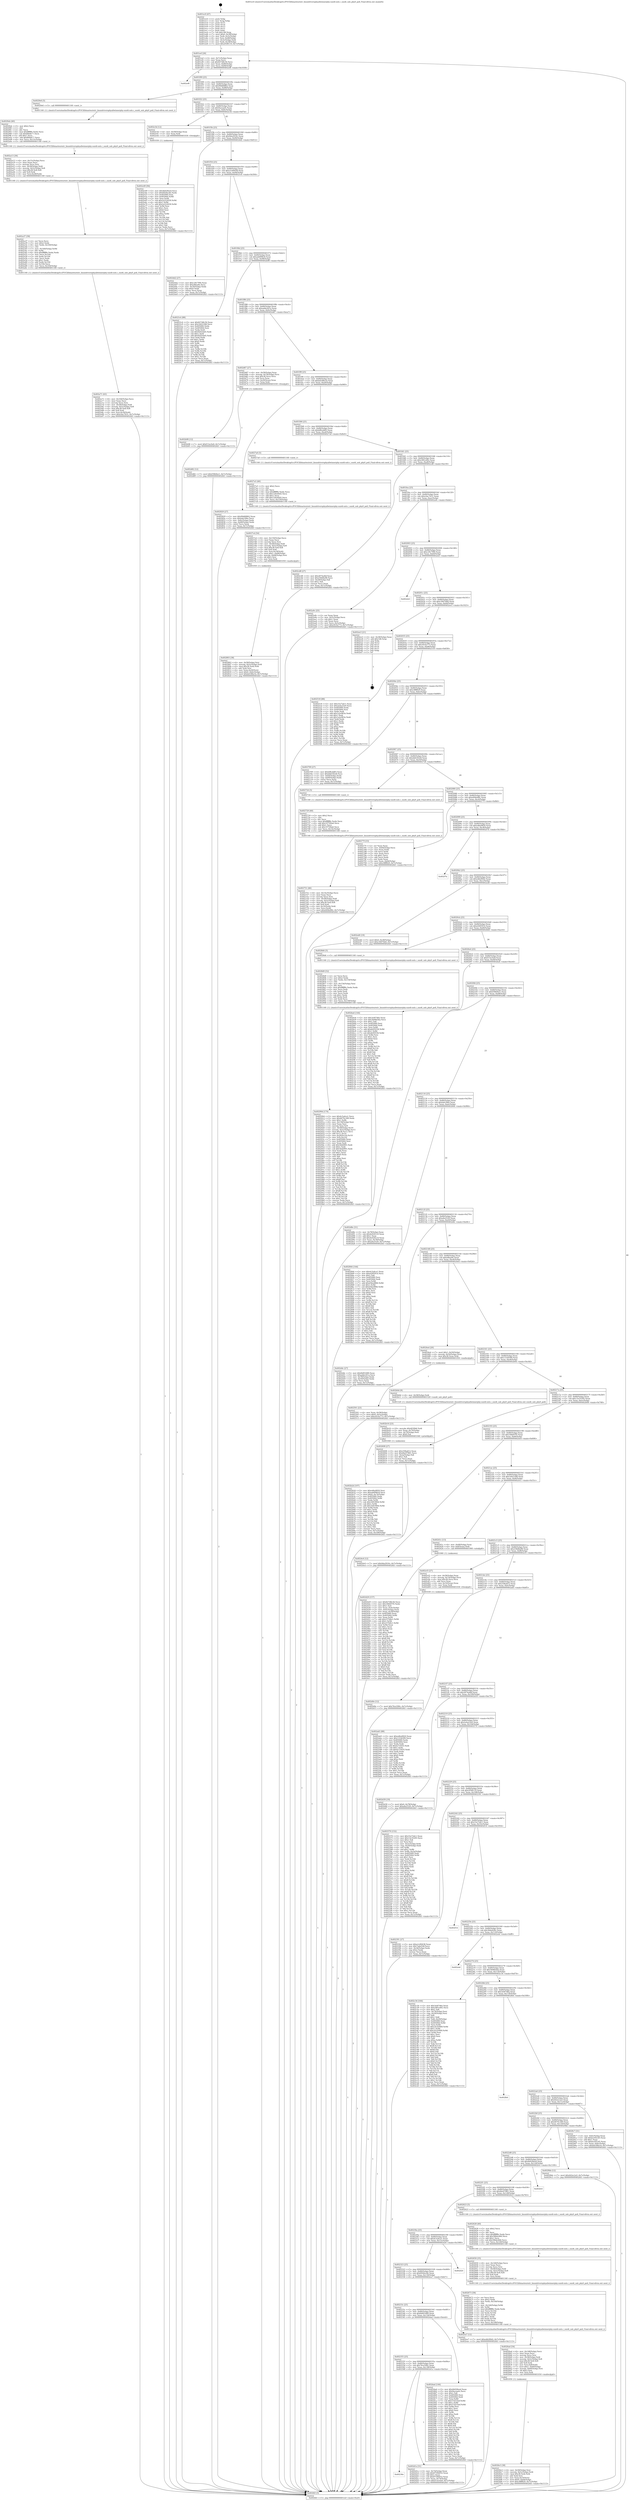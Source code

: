 digraph "0x401ec0" {
  label = "0x401ec0 (/mnt/c/Users/mathe/Desktop/tcc/POCII/binaries/extr_linuxdriversphyallwinnerphy-sun4i-usb.c_sun4i_usb_phy0_poll_Final-ollvm.out::main(0))"
  labelloc = "t"
  node[shape=record]

  Entry [label="",width=0.3,height=0.3,shape=circle,fillcolor=black,style=filled]
  "0x401eef" [label="{
     0x401eef [26]\l
     | [instrs]\l
     &nbsp;&nbsp;0x401eef \<+3\>: mov -0x7c(%rbp),%eax\l
     &nbsp;&nbsp;0x401ef2 \<+2\>: mov %eax,%ecx\l
     &nbsp;&nbsp;0x401ef4 \<+6\>: sub $0x827d8c56,%ecx\l
     &nbsp;&nbsp;0x401efa \<+3\>: mov %eax,-0x80(%rbp)\l
     &nbsp;&nbsp;0x401efd \<+6\>: mov %ecx,-0x84(%rbp)\l
     &nbsp;&nbsp;0x401f03 \<+6\>: je 0000000000402ef8 \<main+0x1038\>\l
  }"]
  "0x402ef8" [label="{
     0x402ef8\l
  }", style=dashed]
  "0x401f09" [label="{
     0x401f09 [25]\l
     | [instrs]\l
     &nbsp;&nbsp;0x401f09 \<+5\>: jmp 0000000000401f0e \<main+0x4e\>\l
     &nbsp;&nbsp;0x401f0e \<+3\>: mov -0x80(%rbp),%eax\l
     &nbsp;&nbsp;0x401f11 \<+5\>: sub $0x99d68862,%eax\l
     &nbsp;&nbsp;0x401f16 \<+6\>: mov %eax,-0x88(%rbp)\l
     &nbsp;&nbsp;0x401f1c \<+6\>: je 00000000004029e6 \<main+0xb26\>\l
  }"]
  Exit [label="",width=0.3,height=0.3,shape=circle,fillcolor=black,style=filled,peripheries=2]
  "0x4029e6" [label="{
     0x4029e6 [5]\l
     | [instrs]\l
     &nbsp;&nbsp;0x4029e6 \<+5\>: call 0000000000401160 \<next_i\>\l
     | [calls]\l
     &nbsp;&nbsp;0x401160 \{1\} (/mnt/c/Users/mathe/Desktop/tcc/POCII/binaries/extr_linuxdriversphyallwinnerphy-sun4i-usb.c_sun4i_usb_phy0_poll_Final-ollvm.out::next_i)\l
  }"]
  "0x401f22" [label="{
     0x401f22 [25]\l
     | [instrs]\l
     &nbsp;&nbsp;0x401f22 \<+5\>: jmp 0000000000401f27 \<main+0x67\>\l
     &nbsp;&nbsp;0x401f27 \<+3\>: mov -0x80(%rbp),%eax\l
     &nbsp;&nbsp;0x401f2a \<+5\>: sub $0x9aceaefc,%eax\l
     &nbsp;&nbsp;0x401f2f \<+6\>: mov %eax,-0x8c(%rbp)\l
     &nbsp;&nbsp;0x401f35 \<+6\>: je 0000000000402e3d \<main+0xf7d\>\l
  }"]
  "0x402e49" [label="{
     0x402e49 [94]\l
     | [instrs]\l
     &nbsp;&nbsp;0x402e49 \<+5\>: mov $0x4b028eed,%ecx\l
     &nbsp;&nbsp;0x402e4e \<+5\>: mov $0x6926ec8e,%edx\l
     &nbsp;&nbsp;0x402e53 \<+7\>: mov 0x405060,%esi\l
     &nbsp;&nbsp;0x402e5a \<+8\>: mov 0x405064,%r8d\l
     &nbsp;&nbsp;0x402e62 \<+3\>: mov %esi,%r9d\l
     &nbsp;&nbsp;0x402e65 \<+7\>: sub $0x2a522639,%r9d\l
     &nbsp;&nbsp;0x402e6c \<+4\>: sub $0x1,%r9d\l
     &nbsp;&nbsp;0x402e70 \<+7\>: add $0x2a522639,%r9d\l
     &nbsp;&nbsp;0x402e77 \<+4\>: imul %r9d,%esi\l
     &nbsp;&nbsp;0x402e7b \<+3\>: and $0x1,%esi\l
     &nbsp;&nbsp;0x402e7e \<+3\>: cmp $0x0,%esi\l
     &nbsp;&nbsp;0x402e81 \<+4\>: sete %r10b\l
     &nbsp;&nbsp;0x402e85 \<+4\>: cmp $0xa,%r8d\l
     &nbsp;&nbsp;0x402e89 \<+4\>: setl %r11b\l
     &nbsp;&nbsp;0x402e8d \<+3\>: mov %r10b,%bl\l
     &nbsp;&nbsp;0x402e90 \<+3\>: and %r11b,%bl\l
     &nbsp;&nbsp;0x402e93 \<+3\>: xor %r11b,%r10b\l
     &nbsp;&nbsp;0x402e96 \<+3\>: or %r10b,%bl\l
     &nbsp;&nbsp;0x402e99 \<+3\>: test $0x1,%bl\l
     &nbsp;&nbsp;0x402e9c \<+3\>: cmovne %edx,%ecx\l
     &nbsp;&nbsp;0x402e9f \<+3\>: mov %ecx,-0x7c(%rbp)\l
     &nbsp;&nbsp;0x402ea2 \<+5\>: jmp 0000000000402fd3 \<main+0x1113\>\l
  }"]
  "0x402e3d" [label="{
     0x402e3d [12]\l
     | [instrs]\l
     &nbsp;&nbsp;0x402e3d \<+4\>: mov -0x58(%rbp),%rax\l
     &nbsp;&nbsp;0x402e41 \<+3\>: mov %rax,%rdi\l
     &nbsp;&nbsp;0x402e44 \<+5\>: call 0000000000401030 \<free@plt\>\l
     | [calls]\l
     &nbsp;&nbsp;0x401030 \{1\} (unknown)\l
  }"]
  "0x401f3b" [label="{
     0x401f3b [25]\l
     | [instrs]\l
     &nbsp;&nbsp;0x401f3b \<+5\>: jmp 0000000000401f40 \<main+0x80\>\l
     &nbsp;&nbsp;0x401f40 \<+3\>: mov -0x80(%rbp),%eax\l
     &nbsp;&nbsp;0x401f43 \<+5\>: sub $0x9da2916c,%eax\l
     &nbsp;&nbsp;0x401f48 \<+6\>: mov %eax,-0x90(%rbp)\l
     &nbsp;&nbsp;0x401f4e \<+6\>: je 00000000004024d2 \<main+0x612\>\l
  }"]
  "0x402d82" [label="{
     0x402d82 [12]\l
     | [instrs]\l
     &nbsp;&nbsp;0x402d82 \<+7\>: movl $0xf39b9ee1,-0x7c(%rbp)\l
     &nbsp;&nbsp;0x402d89 \<+5\>: jmp 0000000000402fd3 \<main+0x1113\>\l
  }"]
  "0x4024d2" [label="{
     0x4024d2 [27]\l
     | [instrs]\l
     &nbsp;&nbsp;0x4024d2 \<+5\>: mov $0xc29c79f4,%eax\l
     &nbsp;&nbsp;0x4024d7 \<+5\>: mov $0xe8faa9e,%ecx\l
     &nbsp;&nbsp;0x4024dc \<+3\>: mov -0x30(%rbp),%edx\l
     &nbsp;&nbsp;0x4024df \<+3\>: cmp $0x0,%edx\l
     &nbsp;&nbsp;0x4024e2 \<+3\>: cmove %ecx,%eax\l
     &nbsp;&nbsp;0x4024e5 \<+3\>: mov %eax,-0x7c(%rbp)\l
     &nbsp;&nbsp;0x4024e8 \<+5\>: jmp 0000000000402fd3 \<main+0x1113\>\l
  }"]
  "0x401f54" [label="{
     0x401f54 [25]\l
     | [instrs]\l
     &nbsp;&nbsp;0x401f54 \<+5\>: jmp 0000000000401f59 \<main+0x99\>\l
     &nbsp;&nbsp;0x401f59 \<+3\>: mov -0x80(%rbp),%eax\l
     &nbsp;&nbsp;0x401f5c \<+5\>: sub $0xa1e90438,%eax\l
     &nbsp;&nbsp;0x401f61 \<+6\>: mov %eax,-0x94(%rbp)\l
     &nbsp;&nbsp;0x401f67 \<+6\>: je 00000000004023c4 \<main+0x504\>\l
  }"]
  "0x40236e" [label="{
     0x40236e\l
  }", style=dashed]
  "0x4023c4" [label="{
     0x4023c4 [88]\l
     | [instrs]\l
     &nbsp;&nbsp;0x4023c4 \<+5\>: mov $0x827d8c56,%eax\l
     &nbsp;&nbsp;0x4023c9 \<+5\>: mov $0x1b021f48,%ecx\l
     &nbsp;&nbsp;0x4023ce \<+7\>: mov 0x405060,%edx\l
     &nbsp;&nbsp;0x4023d5 \<+7\>: mov 0x405064,%esi\l
     &nbsp;&nbsp;0x4023dc \<+2\>: mov %edx,%edi\l
     &nbsp;&nbsp;0x4023de \<+6\>: sub $0x92f2ebd5,%edi\l
     &nbsp;&nbsp;0x4023e4 \<+3\>: sub $0x1,%edi\l
     &nbsp;&nbsp;0x4023e7 \<+6\>: add $0x92f2ebd5,%edi\l
     &nbsp;&nbsp;0x4023ed \<+3\>: imul %edi,%edx\l
     &nbsp;&nbsp;0x4023f0 \<+3\>: and $0x1,%edx\l
     &nbsp;&nbsp;0x4023f3 \<+3\>: cmp $0x0,%edx\l
     &nbsp;&nbsp;0x4023f6 \<+4\>: sete %r8b\l
     &nbsp;&nbsp;0x4023fa \<+3\>: cmp $0xa,%esi\l
     &nbsp;&nbsp;0x4023fd \<+4\>: setl %r9b\l
     &nbsp;&nbsp;0x402401 \<+3\>: mov %r8b,%r10b\l
     &nbsp;&nbsp;0x402404 \<+3\>: and %r9b,%r10b\l
     &nbsp;&nbsp;0x402407 \<+3\>: xor %r9b,%r8b\l
     &nbsp;&nbsp;0x40240a \<+3\>: or %r8b,%r10b\l
     &nbsp;&nbsp;0x40240d \<+4\>: test $0x1,%r10b\l
     &nbsp;&nbsp;0x402411 \<+3\>: cmovne %ecx,%eax\l
     &nbsp;&nbsp;0x402414 \<+3\>: mov %eax,-0x7c(%rbp)\l
     &nbsp;&nbsp;0x402417 \<+5\>: jmp 0000000000402fd3 \<main+0x1113\>\l
  }"]
  "0x401f6d" [label="{
     0x401f6d [25]\l
     | [instrs]\l
     &nbsp;&nbsp;0x401f6d \<+5\>: jmp 0000000000401f72 \<main+0xb2\>\l
     &nbsp;&nbsp;0x401f72 \<+3\>: mov -0x80(%rbp),%eax\l
     &nbsp;&nbsp;0x401f75 \<+5\>: sub $0xadd996c8,%eax\l
     &nbsp;&nbsp;0x401f7a \<+6\>: mov %eax,-0x98(%rbp)\l
     &nbsp;&nbsp;0x401f80 \<+6\>: je 0000000000402b98 \<main+0xcd8\>\l
  }"]
  "0x402d1a" [label="{
     0x402d1a [31]\l
     | [instrs]\l
     &nbsp;&nbsp;0x402d1a \<+3\>: mov -0x74(%rbp),%eax\l
     &nbsp;&nbsp;0x402d1d \<+5\>: add $0x8759b652,%eax\l
     &nbsp;&nbsp;0x402d22 \<+3\>: add $0x1,%eax\l
     &nbsp;&nbsp;0x402d25 \<+5\>: sub $0x8759b652,%eax\l
     &nbsp;&nbsp;0x402d2a \<+3\>: mov %eax,-0x74(%rbp)\l
     &nbsp;&nbsp;0x402d2d \<+7\>: movl $0xf15ec0a9,-0x7c(%rbp)\l
     &nbsp;&nbsp;0x402d34 \<+5\>: jmp 0000000000402fd3 \<main+0x1113\>\l
  }"]
  "0x402b98" [label="{
     0x402b98 [12]\l
     | [instrs]\l
     &nbsp;&nbsp;0x402b98 \<+7\>: movl $0xf15ec0a9,-0x7c(%rbp)\l
     &nbsp;&nbsp;0x402b9f \<+5\>: jmp 0000000000402fd3 \<main+0x1113\>\l
  }"]
  "0x401f86" [label="{
     0x401f86 [25]\l
     | [instrs]\l
     &nbsp;&nbsp;0x401f86 \<+5\>: jmp 0000000000401f8b \<main+0xcb\>\l
     &nbsp;&nbsp;0x401f8b \<+3\>: mov -0x80(%rbp),%eax\l
     &nbsp;&nbsp;0x401f8e \<+5\>: sub $0xadde261a,%eax\l
     &nbsp;&nbsp;0x401f93 \<+6\>: mov %eax,-0x9c(%rbp)\l
     &nbsp;&nbsp;0x401f99 \<+6\>: je 0000000000402d67 \<main+0xea7\>\l
  }"]
  "0x402355" [label="{
     0x402355 [25]\l
     | [instrs]\l
     &nbsp;&nbsp;0x402355 \<+5\>: jmp 000000000040235a \<main+0x49a\>\l
     &nbsp;&nbsp;0x40235a \<+3\>: mov -0x80(%rbp),%eax\l
     &nbsp;&nbsp;0x40235d \<+5\>: sub $0x76ce590c,%eax\l
     &nbsp;&nbsp;0x402362 \<+6\>: mov %eax,-0x138(%rbp)\l
     &nbsp;&nbsp;0x402368 \<+6\>: je 0000000000402d1a \<main+0xe5a\>\l
  }"]
  "0x402d67" [label="{
     0x402d67 [27]\l
     | [instrs]\l
     &nbsp;&nbsp;0x402d67 \<+4\>: mov -0x58(%rbp),%rax\l
     &nbsp;&nbsp;0x402d6b \<+4\>: movslq -0x78(%rbp),%rcx\l
     &nbsp;&nbsp;0x402d6f \<+4\>: imul $0x38,%rcx,%rcx\l
     &nbsp;&nbsp;0x402d73 \<+3\>: add %rcx,%rax\l
     &nbsp;&nbsp;0x402d76 \<+4\>: mov 0x20(%rax),%rax\l
     &nbsp;&nbsp;0x402d7a \<+3\>: mov %rax,%rdi\l
     &nbsp;&nbsp;0x402d7d \<+5\>: call 0000000000401030 \<free@plt\>\l
     | [calls]\l
     &nbsp;&nbsp;0x401030 \{1\} (unknown)\l
  }"]
  "0x401f9f" [label="{
     0x401f9f [25]\l
     | [instrs]\l
     &nbsp;&nbsp;0x401f9f \<+5\>: jmp 0000000000401fa4 \<main+0xe4\>\l
     &nbsp;&nbsp;0x401fa4 \<+3\>: mov -0x80(%rbp),%eax\l
     &nbsp;&nbsp;0x401fa7 \<+5\>: sub $0xbd188a1b,%eax\l
     &nbsp;&nbsp;0x401fac \<+6\>: mov %eax,-0xa0(%rbp)\l
     &nbsp;&nbsp;0x401fb2 \<+6\>: je 0000000000402829 \<main+0x969\>\l
  }"]
  "0x402dad" [label="{
     0x402dad [144]\l
     | [instrs]\l
     &nbsp;&nbsp;0x402dad \<+5\>: mov $0x4b028eed,%eax\l
     &nbsp;&nbsp;0x402db2 \<+5\>: mov $0x9aceaefc,%ecx\l
     &nbsp;&nbsp;0x402db7 \<+2\>: mov $0x1,%dl\l
     &nbsp;&nbsp;0x402db9 \<+7\>: mov 0x405060,%esi\l
     &nbsp;&nbsp;0x402dc0 \<+7\>: mov 0x405064,%edi\l
     &nbsp;&nbsp;0x402dc7 \<+3\>: mov %esi,%r8d\l
     &nbsp;&nbsp;0x402dca \<+7\>: sub $0x57d21bef,%r8d\l
     &nbsp;&nbsp;0x402dd1 \<+4\>: sub $0x1,%r8d\l
     &nbsp;&nbsp;0x402dd5 \<+7\>: add $0x57d21bef,%r8d\l
     &nbsp;&nbsp;0x402ddc \<+4\>: imul %r8d,%esi\l
     &nbsp;&nbsp;0x402de0 \<+3\>: and $0x1,%esi\l
     &nbsp;&nbsp;0x402de3 \<+3\>: cmp $0x0,%esi\l
     &nbsp;&nbsp;0x402de6 \<+4\>: sete %r9b\l
     &nbsp;&nbsp;0x402dea \<+3\>: cmp $0xa,%edi\l
     &nbsp;&nbsp;0x402ded \<+4\>: setl %r10b\l
     &nbsp;&nbsp;0x402df1 \<+3\>: mov %r9b,%r11b\l
     &nbsp;&nbsp;0x402df4 \<+4\>: xor $0xff,%r11b\l
     &nbsp;&nbsp;0x402df8 \<+3\>: mov %r10b,%bl\l
     &nbsp;&nbsp;0x402dfb \<+3\>: xor $0xff,%bl\l
     &nbsp;&nbsp;0x402dfe \<+3\>: xor $0x0,%dl\l
     &nbsp;&nbsp;0x402e01 \<+3\>: mov %r11b,%r14b\l
     &nbsp;&nbsp;0x402e04 \<+4\>: and $0x0,%r14b\l
     &nbsp;&nbsp;0x402e08 \<+3\>: and %dl,%r9b\l
     &nbsp;&nbsp;0x402e0b \<+3\>: mov %bl,%r15b\l
     &nbsp;&nbsp;0x402e0e \<+4\>: and $0x0,%r15b\l
     &nbsp;&nbsp;0x402e12 \<+3\>: and %dl,%r10b\l
     &nbsp;&nbsp;0x402e15 \<+3\>: or %r9b,%r14b\l
     &nbsp;&nbsp;0x402e18 \<+3\>: or %r10b,%r15b\l
     &nbsp;&nbsp;0x402e1b \<+3\>: xor %r15b,%r14b\l
     &nbsp;&nbsp;0x402e1e \<+3\>: or %bl,%r11b\l
     &nbsp;&nbsp;0x402e21 \<+4\>: xor $0xff,%r11b\l
     &nbsp;&nbsp;0x402e25 \<+3\>: or $0x0,%dl\l
     &nbsp;&nbsp;0x402e28 \<+3\>: and %dl,%r11b\l
     &nbsp;&nbsp;0x402e2b \<+3\>: or %r11b,%r14b\l
     &nbsp;&nbsp;0x402e2e \<+4\>: test $0x1,%r14b\l
     &nbsp;&nbsp;0x402e32 \<+3\>: cmovne %ecx,%eax\l
     &nbsp;&nbsp;0x402e35 \<+3\>: mov %eax,-0x7c(%rbp)\l
     &nbsp;&nbsp;0x402e38 \<+5\>: jmp 0000000000402fd3 \<main+0x1113\>\l
  }"]
  "0x402829" [label="{
     0x402829 [27]\l
     | [instrs]\l
     &nbsp;&nbsp;0x402829 \<+5\>: mov $0x99d68862,%eax\l
     &nbsp;&nbsp;0x40282e \<+5\>: mov $0xfafe396e,%ecx\l
     &nbsp;&nbsp;0x402833 \<+3\>: mov -0x6c(%rbp),%edx\l
     &nbsp;&nbsp;0x402836 \<+3\>: cmp -0x68(%rbp),%edx\l
     &nbsp;&nbsp;0x402839 \<+3\>: cmovl %ecx,%eax\l
     &nbsp;&nbsp;0x40283c \<+3\>: mov %eax,-0x7c(%rbp)\l
     &nbsp;&nbsp;0x40283f \<+5\>: jmp 0000000000402fd3 \<main+0x1113\>\l
  }"]
  "0x401fb8" [label="{
     0x401fb8 [25]\l
     | [instrs]\l
     &nbsp;&nbsp;0x401fb8 \<+5\>: jmp 0000000000401fbd \<main+0xfd\>\l
     &nbsp;&nbsp;0x401fbd \<+3\>: mov -0x80(%rbp),%eax\l
     &nbsp;&nbsp;0x401fc0 \<+5\>: sub $0xbf8cdd83,%eax\l
     &nbsp;&nbsp;0x401fc5 \<+6\>: mov %eax,-0xa4(%rbp)\l
     &nbsp;&nbsp;0x401fcb \<+6\>: je 00000000004027a0 \<main+0x8e0\>\l
  }"]
  "0x40233c" [label="{
     0x40233c [25]\l
     | [instrs]\l
     &nbsp;&nbsp;0x40233c \<+5\>: jmp 0000000000402341 \<main+0x481\>\l
     &nbsp;&nbsp;0x402341 \<+3\>: mov -0x80(%rbp),%eax\l
     &nbsp;&nbsp;0x402344 \<+5\>: sub $0x6bf01689,%eax\l
     &nbsp;&nbsp;0x402349 \<+6\>: mov %eax,-0x134(%rbp)\l
     &nbsp;&nbsp;0x40234f \<+6\>: je 0000000000402dad \<main+0xeed\>\l
  }"]
  "0x4027a0" [label="{
     0x4027a0 [5]\l
     | [instrs]\l
     &nbsp;&nbsp;0x4027a0 \<+5\>: call 0000000000401160 \<next_i\>\l
     | [calls]\l
     &nbsp;&nbsp;0x401160 \{1\} (/mnt/c/Users/mathe/Desktop/tcc/POCII/binaries/extr_linuxdriversphyallwinnerphy-sun4i-usb.c_sun4i_usb_phy0_poll_Final-ollvm.out::next_i)\l
  }"]
  "0x401fd1" [label="{
     0x401fd1 [25]\l
     | [instrs]\l
     &nbsp;&nbsp;0x401fd1 \<+5\>: jmp 0000000000401fd6 \<main+0x116\>\l
     &nbsp;&nbsp;0x401fd6 \<+3\>: mov -0x80(%rbp),%eax\l
     &nbsp;&nbsp;0x401fd9 \<+5\>: sub $0xc081e40c,%eax\l
     &nbsp;&nbsp;0x401fde \<+6\>: mov %eax,-0xa8(%rbp)\l
     &nbsp;&nbsp;0x401fe4 \<+6\>: je 0000000000402cd8 \<main+0xe18\>\l
  }"]
  "0x402ea7" [label="{
     0x402ea7 [12]\l
     | [instrs]\l
     &nbsp;&nbsp;0x402ea7 \<+7\>: movl $0xedb2f0d2,-0x7c(%rbp)\l
     &nbsp;&nbsp;0x402eae \<+5\>: jmp 0000000000402fd3 \<main+0x1113\>\l
  }"]
  "0x402cd8" [label="{
     0x402cd8 [27]\l
     | [instrs]\l
     &nbsp;&nbsp;0x402cd8 \<+5\>: mov $0x2874a4bf,%eax\l
     &nbsp;&nbsp;0x402cdd \<+5\>: mov $0x258d8a98,%ecx\l
     &nbsp;&nbsp;0x402ce2 \<+3\>: mov -0x29(%rbp),%dl\l
     &nbsp;&nbsp;0x402ce5 \<+3\>: test $0x1,%dl\l
     &nbsp;&nbsp;0x402ce8 \<+3\>: cmovne %ecx,%eax\l
     &nbsp;&nbsp;0x402ceb \<+3\>: mov %eax,-0x7c(%rbp)\l
     &nbsp;&nbsp;0x402cee \<+5\>: jmp 0000000000402fd3 \<main+0x1113\>\l
  }"]
  "0x401fea" [label="{
     0x401fea [25]\l
     | [instrs]\l
     &nbsp;&nbsp;0x401fea \<+5\>: jmp 0000000000401fef \<main+0x12f\>\l
     &nbsp;&nbsp;0x401fef \<+3\>: mov -0x80(%rbp),%eax\l
     &nbsp;&nbsp;0x401ff2 \<+5\>: sub $0xc0ac7631,%eax\l
     &nbsp;&nbsp;0x401ff7 \<+6\>: mov %eax,-0xac(%rbp)\l
     &nbsp;&nbsp;0x401ffd \<+6\>: je 0000000000402a9c \<main+0xbdc\>\l
  }"]
  "0x402323" [label="{
     0x402323 [25]\l
     | [instrs]\l
     &nbsp;&nbsp;0x402323 \<+5\>: jmp 0000000000402328 \<main+0x468\>\l
     &nbsp;&nbsp;0x402328 \<+3\>: mov -0x80(%rbp),%eax\l
     &nbsp;&nbsp;0x40232b \<+5\>: sub $0x6926ec8e,%eax\l
     &nbsp;&nbsp;0x402330 \<+6\>: mov %eax,-0x130(%rbp)\l
     &nbsp;&nbsp;0x402336 \<+6\>: je 0000000000402ea7 \<main+0xfe7\>\l
  }"]
  "0x402a9c" [label="{
     0x402a9c [25]\l
     | [instrs]\l
     &nbsp;&nbsp;0x402a9c \<+2\>: xor %eax,%eax\l
     &nbsp;&nbsp;0x402a9e \<+3\>: mov -0x5c(%rbp),%ecx\l
     &nbsp;&nbsp;0x402aa1 \<+3\>: sub $0x1,%eax\l
     &nbsp;&nbsp;0x402aa4 \<+2\>: sub %eax,%ecx\l
     &nbsp;&nbsp;0x402aa6 \<+3\>: mov %ecx,-0x5c(%rbp)\l
     &nbsp;&nbsp;0x402aa9 \<+7\>: movl $0xc810a773,-0x7c(%rbp)\l
     &nbsp;&nbsp;0x402ab0 \<+5\>: jmp 0000000000402fd3 \<main+0x1113\>\l
  }"]
  "0x402003" [label="{
     0x402003 [25]\l
     | [instrs]\l
     &nbsp;&nbsp;0x402003 \<+5\>: jmp 0000000000402008 \<main+0x148\>\l
     &nbsp;&nbsp;0x402008 \<+3\>: mov -0x80(%rbp),%eax\l
     &nbsp;&nbsp;0x40200b \<+5\>: sub $0xc29c79f4,%eax\l
     &nbsp;&nbsp;0x402010 \<+6\>: mov %eax,-0xb0(%rbp)\l
     &nbsp;&nbsp;0x402016 \<+6\>: je 0000000000402eb3 \<main+0xff3\>\l
  }"]
  "0x402f20" [label="{
     0x402f20\l
  }", style=dashed]
  "0x402eb3" [label="{
     0x402eb3\l
  }", style=dashed]
  "0x40201c" [label="{
     0x40201c [25]\l
     | [instrs]\l
     &nbsp;&nbsp;0x40201c \<+5\>: jmp 0000000000402021 \<main+0x161\>\l
     &nbsp;&nbsp;0x402021 \<+3\>: mov -0x80(%rbp),%eax\l
     &nbsp;&nbsp;0x402024 \<+5\>: sub $0xc5607bb0,%eax\l
     &nbsp;&nbsp;0x402029 \<+6\>: mov %eax,-0xb4(%rbp)\l
     &nbsp;&nbsp;0x40202f \<+6\>: je 0000000000402ee3 \<main+0x1023\>\l
  }"]
  "0x402d0e" [label="{
     0x402d0e [12]\l
     | [instrs]\l
     &nbsp;&nbsp;0x402d0e \<+7\>: movl $0x76ce590c,-0x7c(%rbp)\l
     &nbsp;&nbsp;0x402d15 \<+5\>: jmp 0000000000402fd3 \<main+0x1113\>\l
  }"]
  "0x402ee3" [label="{
     0x402ee3 [21]\l
     | [instrs]\l
     &nbsp;&nbsp;0x402ee3 \<+3\>: mov -0x38(%rbp),%eax\l
     &nbsp;&nbsp;0x402ee6 \<+7\>: add $0x148,%rsp\l
     &nbsp;&nbsp;0x402eed \<+1\>: pop %rbx\l
     &nbsp;&nbsp;0x402eee \<+2\>: pop %r12\l
     &nbsp;&nbsp;0x402ef0 \<+2\>: pop %r13\l
     &nbsp;&nbsp;0x402ef2 \<+2\>: pop %r14\l
     &nbsp;&nbsp;0x402ef4 \<+2\>: pop %r15\l
     &nbsp;&nbsp;0x402ef6 \<+1\>: pop %rbp\l
     &nbsp;&nbsp;0x402ef7 \<+1\>: ret\l
  }"]
  "0x402035" [label="{
     0x402035 [25]\l
     | [instrs]\l
     &nbsp;&nbsp;0x402035 \<+5\>: jmp 000000000040203a \<main+0x17a\>\l
     &nbsp;&nbsp;0x40203a \<+3\>: mov -0x80(%rbp),%eax\l
     &nbsp;&nbsp;0x40203d \<+5\>: sub $0xc810a773,%eax\l
     &nbsp;&nbsp;0x402042 \<+6\>: mov %eax,-0xb8(%rbp)\l
     &nbsp;&nbsp;0x402048 \<+6\>: je 0000000000402518 \<main+0x658\>\l
  }"]
  "0x402b2d" [label="{
     0x402b2d [107]\l
     | [instrs]\l
     &nbsp;&nbsp;0x402b2d \<+5\>: mov $0xed6a0820,%esi\l
     &nbsp;&nbsp;0x402b32 \<+5\>: mov $0xadd996c8,%ecx\l
     &nbsp;&nbsp;0x402b37 \<+7\>: movl $0x0,-0x74(%rbp)\l
     &nbsp;&nbsp;0x402b3e \<+7\>: mov 0x405060,%edx\l
     &nbsp;&nbsp;0x402b45 \<+8\>: mov 0x405064,%r8d\l
     &nbsp;&nbsp;0x402b4d \<+3\>: mov %edx,%r9d\l
     &nbsp;&nbsp;0x402b50 \<+7\>: sub $0x3281f064,%r9d\l
     &nbsp;&nbsp;0x402b57 \<+4\>: sub $0x1,%r9d\l
     &nbsp;&nbsp;0x402b5b \<+7\>: add $0x3281f064,%r9d\l
     &nbsp;&nbsp;0x402b62 \<+4\>: imul %r9d,%edx\l
     &nbsp;&nbsp;0x402b66 \<+3\>: and $0x1,%edx\l
     &nbsp;&nbsp;0x402b69 \<+3\>: cmp $0x0,%edx\l
     &nbsp;&nbsp;0x402b6c \<+4\>: sete %r10b\l
     &nbsp;&nbsp;0x402b70 \<+4\>: cmp $0xa,%r8d\l
     &nbsp;&nbsp;0x402b74 \<+4\>: setl %r11b\l
     &nbsp;&nbsp;0x402b78 \<+3\>: mov %r10b,%bl\l
     &nbsp;&nbsp;0x402b7b \<+3\>: and %r11b,%bl\l
     &nbsp;&nbsp;0x402b7e \<+3\>: xor %r11b,%r10b\l
     &nbsp;&nbsp;0x402b81 \<+3\>: or %r10b,%bl\l
     &nbsp;&nbsp;0x402b84 \<+3\>: test $0x1,%bl\l
     &nbsp;&nbsp;0x402b87 \<+3\>: cmovne %ecx,%esi\l
     &nbsp;&nbsp;0x402b8a \<+3\>: mov %esi,-0x7c(%rbp)\l
     &nbsp;&nbsp;0x402b8d \<+6\>: mov %eax,-0x168(%rbp)\l
     &nbsp;&nbsp;0x402b93 \<+5\>: jmp 0000000000402fd3 \<main+0x1113\>\l
  }"]
  "0x402518" [label="{
     0x402518 [88]\l
     | [instrs]\l
     &nbsp;&nbsp;0x402518 \<+5\>: mov $0x33a72dc1,%eax\l
     &nbsp;&nbsp;0x40251d \<+5\>: mov $0x2e4a23e0,%ecx\l
     &nbsp;&nbsp;0x402522 \<+7\>: mov 0x405060,%edx\l
     &nbsp;&nbsp;0x402529 \<+7\>: mov 0x405064,%esi\l
     &nbsp;&nbsp;0x402530 \<+2\>: mov %edx,%edi\l
     &nbsp;&nbsp;0x402532 \<+6\>: add $0x1a2e963e,%edi\l
     &nbsp;&nbsp;0x402538 \<+3\>: sub $0x1,%edi\l
     &nbsp;&nbsp;0x40253b \<+6\>: sub $0x1a2e963e,%edi\l
     &nbsp;&nbsp;0x402541 \<+3\>: imul %edi,%edx\l
     &nbsp;&nbsp;0x402544 \<+3\>: and $0x1,%edx\l
     &nbsp;&nbsp;0x402547 \<+3\>: cmp $0x0,%edx\l
     &nbsp;&nbsp;0x40254a \<+4\>: sete %r8b\l
     &nbsp;&nbsp;0x40254e \<+3\>: cmp $0xa,%esi\l
     &nbsp;&nbsp;0x402551 \<+4\>: setl %r9b\l
     &nbsp;&nbsp;0x402555 \<+3\>: mov %r8b,%r10b\l
     &nbsp;&nbsp;0x402558 \<+3\>: and %r9b,%r10b\l
     &nbsp;&nbsp;0x40255b \<+3\>: xor %r9b,%r8b\l
     &nbsp;&nbsp;0x40255e \<+3\>: or %r8b,%r10b\l
     &nbsp;&nbsp;0x402561 \<+4\>: test $0x1,%r10b\l
     &nbsp;&nbsp;0x402565 \<+3\>: cmovne %ecx,%eax\l
     &nbsp;&nbsp;0x402568 \<+3\>: mov %eax,-0x7c(%rbp)\l
     &nbsp;&nbsp;0x40256b \<+5\>: jmp 0000000000402fd3 \<main+0x1113\>\l
  }"]
  "0x40204e" [label="{
     0x40204e [25]\l
     | [instrs]\l
     &nbsp;&nbsp;0x40204e \<+5\>: jmp 0000000000402053 \<main+0x193\>\l
     &nbsp;&nbsp;0x402053 \<+3\>: mov -0x80(%rbp),%eax\l
     &nbsp;&nbsp;0x402056 \<+5\>: sub $0xc8fff820,%eax\l
     &nbsp;&nbsp;0x40205b \<+6\>: mov %eax,-0xbc(%rbp)\l
     &nbsp;&nbsp;0x402061 \<+6\>: je 0000000000402709 \<main+0x849\>\l
  }"]
  "0x402b16" [label="{
     0x402b16 [23]\l
     | [instrs]\l
     &nbsp;&nbsp;0x402b16 \<+10\>: movabs $0x4030b6,%rdi\l
     &nbsp;&nbsp;0x402b20 \<+3\>: mov %eax,-0x70(%rbp)\l
     &nbsp;&nbsp;0x402b23 \<+3\>: mov -0x70(%rbp),%esi\l
     &nbsp;&nbsp;0x402b26 \<+2\>: mov $0x0,%al\l
     &nbsp;&nbsp;0x402b28 \<+5\>: call 0000000000401040 \<printf@plt\>\l
     | [calls]\l
     &nbsp;&nbsp;0x401040 \{1\} (unknown)\l
  }"]
  "0x402709" [label="{
     0x402709 [27]\l
     | [instrs]\l
     &nbsp;&nbsp;0x402709 \<+5\>: mov $0xbf8cdd83,%eax\l
     &nbsp;&nbsp;0x40270e \<+5\>: mov $0xddd182e8,%ecx\l
     &nbsp;&nbsp;0x402713 \<+3\>: mov -0x64(%rbp),%edx\l
     &nbsp;&nbsp;0x402716 \<+3\>: cmp -0x60(%rbp),%edx\l
     &nbsp;&nbsp;0x402719 \<+3\>: cmovl %ecx,%eax\l
     &nbsp;&nbsp;0x40271c \<+3\>: mov %eax,-0x7c(%rbp)\l
     &nbsp;&nbsp;0x40271f \<+5\>: jmp 0000000000402fd3 \<main+0x1113\>\l
  }"]
  "0x402067" [label="{
     0x402067 [25]\l
     | [instrs]\l
     &nbsp;&nbsp;0x402067 \<+5\>: jmp 000000000040206c \<main+0x1ac\>\l
     &nbsp;&nbsp;0x40206c \<+3\>: mov -0x80(%rbp),%eax\l
     &nbsp;&nbsp;0x40206f \<+5\>: sub $0xddd182e8,%eax\l
     &nbsp;&nbsp;0x402074 \<+6\>: mov %eax,-0xc0(%rbp)\l
     &nbsp;&nbsp;0x40207a \<+6\>: je 0000000000402724 \<main+0x864\>\l
  }"]
  "0x402a71" [label="{
     0x402a71 [43]\l
     | [instrs]\l
     &nbsp;&nbsp;0x402a71 \<+6\>: mov -0x164(%rbp),%ecx\l
     &nbsp;&nbsp;0x402a77 \<+3\>: imul %eax,%ecx\l
     &nbsp;&nbsp;0x402a7a \<+3\>: movslq %ecx,%rsi\l
     &nbsp;&nbsp;0x402a7d \<+4\>: mov -0x58(%rbp),%rdi\l
     &nbsp;&nbsp;0x402a81 \<+4\>: movslq -0x5c(%rbp),%r8\l
     &nbsp;&nbsp;0x402a85 \<+4\>: imul $0x38,%r8,%r8\l
     &nbsp;&nbsp;0x402a89 \<+3\>: add %r8,%rdi\l
     &nbsp;&nbsp;0x402a8c \<+4\>: mov %rsi,0x30(%rdi)\l
     &nbsp;&nbsp;0x402a90 \<+7\>: movl $0xc0ac7631,-0x7c(%rbp)\l
     &nbsp;&nbsp;0x402a97 \<+5\>: jmp 0000000000402fd3 \<main+0x1113\>\l
  }"]
  "0x402724" [label="{
     0x402724 [5]\l
     | [instrs]\l
     &nbsp;&nbsp;0x402724 \<+5\>: call 0000000000401160 \<next_i\>\l
     | [calls]\l
     &nbsp;&nbsp;0x401160 \{1\} (/mnt/c/Users/mathe/Desktop/tcc/POCII/binaries/extr_linuxdriversphyallwinnerphy-sun4i-usb.c_sun4i_usb_phy0_poll_Final-ollvm.out::next_i)\l
  }"]
  "0x402080" [label="{
     0x402080 [25]\l
     | [instrs]\l
     &nbsp;&nbsp;0x402080 \<+5\>: jmp 0000000000402085 \<main+0x1c5\>\l
     &nbsp;&nbsp;0x402085 \<+3\>: mov -0x80(%rbp),%eax\l
     &nbsp;&nbsp;0x402088 \<+5\>: sub $0xe694e88c,%eax\l
     &nbsp;&nbsp;0x40208d \<+6\>: mov %eax,-0xc4(%rbp)\l
     &nbsp;&nbsp;0x402093 \<+6\>: je 000000000040277f \<main+0x8bf\>\l
  }"]
  "0x402a37" [label="{
     0x402a37 [58]\l
     | [instrs]\l
     &nbsp;&nbsp;0x402a37 \<+2\>: xor %ecx,%ecx\l
     &nbsp;&nbsp;0x402a39 \<+5\>: mov $0x2,%edx\l
     &nbsp;&nbsp;0x402a3e \<+6\>: mov %edx,-0x160(%rbp)\l
     &nbsp;&nbsp;0x402a44 \<+1\>: cltd\l
     &nbsp;&nbsp;0x402a45 \<+7\>: mov -0x160(%rbp),%r9d\l
     &nbsp;&nbsp;0x402a4c \<+3\>: idiv %r9d\l
     &nbsp;&nbsp;0x402a4f \<+6\>: imul $0xfffffffe,%edx,%edx\l
     &nbsp;&nbsp;0x402a55 \<+3\>: mov %ecx,%r10d\l
     &nbsp;&nbsp;0x402a58 \<+3\>: sub %edx,%r10d\l
     &nbsp;&nbsp;0x402a5b \<+2\>: mov %ecx,%edx\l
     &nbsp;&nbsp;0x402a5d \<+3\>: sub $0x1,%edx\l
     &nbsp;&nbsp;0x402a60 \<+3\>: add %edx,%r10d\l
     &nbsp;&nbsp;0x402a63 \<+3\>: sub %r10d,%ecx\l
     &nbsp;&nbsp;0x402a66 \<+6\>: mov %ecx,-0x164(%rbp)\l
     &nbsp;&nbsp;0x402a6c \<+5\>: call 0000000000401160 \<next_i\>\l
     | [calls]\l
     &nbsp;&nbsp;0x401160 \{1\} (/mnt/c/Users/mathe/Desktop/tcc/POCII/binaries/extr_linuxdriversphyallwinnerphy-sun4i-usb.c_sun4i_usb_phy0_poll_Final-ollvm.out::next_i)\l
  }"]
  "0x40277f" [label="{
     0x40277f [33]\l
     | [instrs]\l
     &nbsp;&nbsp;0x40277f \<+2\>: xor %eax,%eax\l
     &nbsp;&nbsp;0x402781 \<+3\>: mov -0x64(%rbp),%ecx\l
     &nbsp;&nbsp;0x402784 \<+2\>: mov %eax,%edx\l
     &nbsp;&nbsp;0x402786 \<+2\>: sub %ecx,%edx\l
     &nbsp;&nbsp;0x402788 \<+2\>: mov %eax,%ecx\l
     &nbsp;&nbsp;0x40278a \<+3\>: sub $0x1,%ecx\l
     &nbsp;&nbsp;0x40278d \<+2\>: add %ecx,%edx\l
     &nbsp;&nbsp;0x40278f \<+2\>: sub %edx,%eax\l
     &nbsp;&nbsp;0x402791 \<+3\>: mov %eax,-0x64(%rbp)\l
     &nbsp;&nbsp;0x402794 \<+7\>: movl $0xc8fff820,-0x7c(%rbp)\l
     &nbsp;&nbsp;0x40279b \<+5\>: jmp 0000000000402fd3 \<main+0x1113\>\l
  }"]
  "0x402099" [label="{
     0x402099 [25]\l
     | [instrs]\l
     &nbsp;&nbsp;0x402099 \<+5\>: jmp 000000000040209e \<main+0x1de\>\l
     &nbsp;&nbsp;0x40209e \<+3\>: mov -0x80(%rbp),%eax\l
     &nbsp;&nbsp;0x4020a1 \<+5\>: sub $0xed6a0820,%eax\l
     &nbsp;&nbsp;0x4020a6 \<+6\>: mov %eax,-0xc8(%rbp)\l
     &nbsp;&nbsp;0x4020ac \<+6\>: je 0000000000402f7b \<main+0x10bb\>\l
  }"]
  "0x402a13" [label="{
     0x402a13 [36]\l
     | [instrs]\l
     &nbsp;&nbsp;0x402a13 \<+6\>: mov -0x15c(%rbp),%ecx\l
     &nbsp;&nbsp;0x402a19 \<+3\>: imul %eax,%ecx\l
     &nbsp;&nbsp;0x402a1c \<+3\>: movslq %ecx,%rsi\l
     &nbsp;&nbsp;0x402a1f \<+4\>: mov -0x58(%rbp),%rdi\l
     &nbsp;&nbsp;0x402a23 \<+4\>: movslq -0x5c(%rbp),%r8\l
     &nbsp;&nbsp;0x402a27 \<+4\>: imul $0x38,%r8,%r8\l
     &nbsp;&nbsp;0x402a2b \<+3\>: add %r8,%rdi\l
     &nbsp;&nbsp;0x402a2e \<+4\>: mov %rsi,0x28(%rdi)\l
     &nbsp;&nbsp;0x402a32 \<+5\>: call 0000000000401160 \<next_i\>\l
     | [calls]\l
     &nbsp;&nbsp;0x401160 \{1\} (/mnt/c/Users/mathe/Desktop/tcc/POCII/binaries/extr_linuxdriversphyallwinnerphy-sun4i-usb.c_sun4i_usb_phy0_poll_Final-ollvm.out::next_i)\l
  }"]
  "0x402f7b" [label="{
     0x402f7b\l
  }", style=dashed]
  "0x4020b2" [label="{
     0x4020b2 [25]\l
     | [instrs]\l
     &nbsp;&nbsp;0x4020b2 \<+5\>: jmp 00000000004020b7 \<main+0x1f7\>\l
     &nbsp;&nbsp;0x4020b7 \<+3\>: mov -0x80(%rbp),%eax\l
     &nbsp;&nbsp;0x4020ba \<+5\>: sub $0xedb2f0d2,%eax\l
     &nbsp;&nbsp;0x4020bf \<+6\>: mov %eax,-0xcc(%rbp)\l
     &nbsp;&nbsp;0x4020c5 \<+6\>: je 0000000000402ed0 \<main+0x1010\>\l
  }"]
  "0x4029eb" [label="{
     0x4029eb [40]\l
     | [instrs]\l
     &nbsp;&nbsp;0x4029eb \<+5\>: mov $0x2,%ecx\l
     &nbsp;&nbsp;0x4029f0 \<+1\>: cltd\l
     &nbsp;&nbsp;0x4029f1 \<+2\>: idiv %ecx\l
     &nbsp;&nbsp;0x4029f3 \<+6\>: imul $0xfffffffe,%edx,%ecx\l
     &nbsp;&nbsp;0x4029f9 \<+6\>: sub $0x8f4db77,%ecx\l
     &nbsp;&nbsp;0x4029ff \<+3\>: add $0x1,%ecx\l
     &nbsp;&nbsp;0x402a02 \<+6\>: add $0x8f4db77,%ecx\l
     &nbsp;&nbsp;0x402a08 \<+6\>: mov %ecx,-0x15c(%rbp)\l
     &nbsp;&nbsp;0x402a0e \<+5\>: call 0000000000401160 \<next_i\>\l
     | [calls]\l
     &nbsp;&nbsp;0x401160 \{1\} (/mnt/c/Users/mathe/Desktop/tcc/POCII/binaries/extr_linuxdriversphyallwinnerphy-sun4i-usb.c_sun4i_usb_phy0_poll_Final-ollvm.out::next_i)\l
  }"]
  "0x402ed0" [label="{
     0x402ed0 [19]\l
     | [instrs]\l
     &nbsp;&nbsp;0x402ed0 \<+7\>: movl $0x0,-0x38(%rbp)\l
     &nbsp;&nbsp;0x402ed7 \<+7\>: movl $0xc5607bb0,-0x7c(%rbp)\l
     &nbsp;&nbsp;0x402ede \<+5\>: jmp 0000000000402fd3 \<main+0x1113\>\l
  }"]
  "0x4020cb" [label="{
     0x4020cb [25]\l
     | [instrs]\l
     &nbsp;&nbsp;0x4020cb \<+5\>: jmp 00000000004020d0 \<main+0x210\>\l
     &nbsp;&nbsp;0x4020d0 \<+3\>: mov -0x80(%rbp),%eax\l
     &nbsp;&nbsp;0x4020d3 \<+5\>: sub $0xef285914,%eax\l
     &nbsp;&nbsp;0x4020d8 \<+6\>: mov %eax,-0xd0(%rbp)\l
     &nbsp;&nbsp;0x4020de \<+6\>: je 00000000004028d4 \<main+0xa14\>\l
  }"]
  "0x40290d" [label="{
     0x40290d [174]\l
     | [instrs]\l
     &nbsp;&nbsp;0x40290d \<+5\>: mov $0x4c5a4ca1,%ecx\l
     &nbsp;&nbsp;0x402912 \<+5\>: mov $0x4670c349,%edx\l
     &nbsp;&nbsp;0x402917 \<+3\>: mov $0x1,%r8b\l
     &nbsp;&nbsp;0x40291a \<+6\>: mov -0x158(%rbp),%esi\l
     &nbsp;&nbsp;0x402920 \<+3\>: imul %eax,%esi\l
     &nbsp;&nbsp;0x402923 \<+3\>: movslq %esi,%r9\l
     &nbsp;&nbsp;0x402926 \<+4\>: mov -0x58(%rbp),%r10\l
     &nbsp;&nbsp;0x40292a \<+4\>: movslq -0x5c(%rbp),%r11\l
     &nbsp;&nbsp;0x40292e \<+4\>: imul $0x38,%r11,%r11\l
     &nbsp;&nbsp;0x402932 \<+3\>: add %r11,%r10\l
     &nbsp;&nbsp;0x402935 \<+4\>: mov 0x20(%r10),%r10\l
     &nbsp;&nbsp;0x402939 \<+3\>: mov %r9,(%r10)\l
     &nbsp;&nbsp;0x40293c \<+7\>: mov 0x405060,%eax\l
     &nbsp;&nbsp;0x402943 \<+7\>: mov 0x405064,%esi\l
     &nbsp;&nbsp;0x40294a \<+2\>: mov %eax,%edi\l
     &nbsp;&nbsp;0x40294c \<+6\>: add $0x5b4d901,%edi\l
     &nbsp;&nbsp;0x402952 \<+3\>: sub $0x1,%edi\l
     &nbsp;&nbsp;0x402955 \<+6\>: sub $0x5b4d901,%edi\l
     &nbsp;&nbsp;0x40295b \<+3\>: imul %edi,%eax\l
     &nbsp;&nbsp;0x40295e \<+3\>: and $0x1,%eax\l
     &nbsp;&nbsp;0x402961 \<+3\>: cmp $0x0,%eax\l
     &nbsp;&nbsp;0x402964 \<+3\>: sete %bl\l
     &nbsp;&nbsp;0x402967 \<+3\>: cmp $0xa,%esi\l
     &nbsp;&nbsp;0x40296a \<+4\>: setl %r14b\l
     &nbsp;&nbsp;0x40296e \<+3\>: mov %bl,%r15b\l
     &nbsp;&nbsp;0x402971 \<+4\>: xor $0xff,%r15b\l
     &nbsp;&nbsp;0x402975 \<+3\>: mov %r14b,%r12b\l
     &nbsp;&nbsp;0x402978 \<+4\>: xor $0xff,%r12b\l
     &nbsp;&nbsp;0x40297c \<+4\>: xor $0x1,%r8b\l
     &nbsp;&nbsp;0x402980 \<+3\>: mov %r15b,%r13b\l
     &nbsp;&nbsp;0x402983 \<+4\>: and $0xff,%r13b\l
     &nbsp;&nbsp;0x402987 \<+3\>: and %r8b,%bl\l
     &nbsp;&nbsp;0x40298a \<+3\>: mov %r12b,%al\l
     &nbsp;&nbsp;0x40298d \<+2\>: and $0xff,%al\l
     &nbsp;&nbsp;0x40298f \<+3\>: and %r8b,%r14b\l
     &nbsp;&nbsp;0x402992 \<+3\>: or %bl,%r13b\l
     &nbsp;&nbsp;0x402995 \<+3\>: or %r14b,%al\l
     &nbsp;&nbsp;0x402998 \<+3\>: xor %al,%r13b\l
     &nbsp;&nbsp;0x40299b \<+3\>: or %r12b,%r15b\l
     &nbsp;&nbsp;0x40299e \<+4\>: xor $0xff,%r15b\l
     &nbsp;&nbsp;0x4029a2 \<+4\>: or $0x1,%r8b\l
     &nbsp;&nbsp;0x4029a6 \<+3\>: and %r8b,%r15b\l
     &nbsp;&nbsp;0x4029a9 \<+3\>: or %r15b,%r13b\l
     &nbsp;&nbsp;0x4029ac \<+4\>: test $0x1,%r13b\l
     &nbsp;&nbsp;0x4029b0 \<+3\>: cmovne %edx,%ecx\l
     &nbsp;&nbsp;0x4029b3 \<+3\>: mov %ecx,-0x7c(%rbp)\l
     &nbsp;&nbsp;0x4029b6 \<+5\>: jmp 0000000000402fd3 \<main+0x1113\>\l
  }"]
  "0x4028d4" [label="{
     0x4028d4 [5]\l
     | [instrs]\l
     &nbsp;&nbsp;0x4028d4 \<+5\>: call 0000000000401160 \<next_i\>\l
     | [calls]\l
     &nbsp;&nbsp;0x401160 \{1\} (/mnt/c/Users/mathe/Desktop/tcc/POCII/binaries/extr_linuxdriversphyallwinnerphy-sun4i-usb.c_sun4i_usb_phy0_poll_Final-ollvm.out::next_i)\l
  }"]
  "0x4020e4" [label="{
     0x4020e4 [25]\l
     | [instrs]\l
     &nbsp;&nbsp;0x4020e4 \<+5\>: jmp 00000000004020e9 \<main+0x229\>\l
     &nbsp;&nbsp;0x4020e9 \<+3\>: mov -0x80(%rbp),%eax\l
     &nbsp;&nbsp;0x4020ec \<+5\>: sub $0xf15ec0a9,%eax\l
     &nbsp;&nbsp;0x4020f1 \<+6\>: mov %eax,-0xd4(%rbp)\l
     &nbsp;&nbsp;0x4020f7 \<+6\>: je 0000000000402ba4 \<main+0xce4\>\l
  }"]
  "0x4028d9" [label="{
     0x4028d9 [52]\l
     | [instrs]\l
     &nbsp;&nbsp;0x4028d9 \<+2\>: xor %ecx,%ecx\l
     &nbsp;&nbsp;0x4028db \<+5\>: mov $0x2,%edx\l
     &nbsp;&nbsp;0x4028e0 \<+6\>: mov %edx,-0x154(%rbp)\l
     &nbsp;&nbsp;0x4028e6 \<+1\>: cltd\l
     &nbsp;&nbsp;0x4028e7 \<+6\>: mov -0x154(%rbp),%esi\l
     &nbsp;&nbsp;0x4028ed \<+2\>: idiv %esi\l
     &nbsp;&nbsp;0x4028ef \<+6\>: imul $0xfffffffe,%edx,%edx\l
     &nbsp;&nbsp;0x4028f5 \<+2\>: mov %ecx,%edi\l
     &nbsp;&nbsp;0x4028f7 \<+2\>: sub %edx,%edi\l
     &nbsp;&nbsp;0x4028f9 \<+2\>: mov %ecx,%edx\l
     &nbsp;&nbsp;0x4028fb \<+3\>: sub $0x1,%edx\l
     &nbsp;&nbsp;0x4028fe \<+2\>: add %edx,%edi\l
     &nbsp;&nbsp;0x402900 \<+2\>: sub %edi,%ecx\l
     &nbsp;&nbsp;0x402902 \<+6\>: mov %ecx,-0x158(%rbp)\l
     &nbsp;&nbsp;0x402908 \<+5\>: call 0000000000401160 \<next_i\>\l
     | [calls]\l
     &nbsp;&nbsp;0x401160 \{1\} (/mnt/c/Users/mathe/Desktop/tcc/POCII/binaries/extr_linuxdriversphyallwinnerphy-sun4i-usb.c_sun4i_usb_phy0_poll_Final-ollvm.out::next_i)\l
  }"]
  "0x402ba4" [label="{
     0x402ba4 [144]\l
     | [instrs]\l
     &nbsp;&nbsp;0x402ba4 \<+5\>: mov $0x3ef47d6a,%eax\l
     &nbsp;&nbsp;0x402ba9 \<+5\>: mov $0x3b08d3ba,%ecx\l
     &nbsp;&nbsp;0x402bae \<+2\>: mov $0x1,%dl\l
     &nbsp;&nbsp;0x402bb0 \<+7\>: mov 0x405060,%esi\l
     &nbsp;&nbsp;0x402bb7 \<+7\>: mov 0x405064,%edi\l
     &nbsp;&nbsp;0x402bbe \<+3\>: mov %esi,%r8d\l
     &nbsp;&nbsp;0x402bc1 \<+7\>: add $0xde95f1f4,%r8d\l
     &nbsp;&nbsp;0x402bc8 \<+4\>: sub $0x1,%r8d\l
     &nbsp;&nbsp;0x402bcc \<+7\>: sub $0xde95f1f4,%r8d\l
     &nbsp;&nbsp;0x402bd3 \<+4\>: imul %r8d,%esi\l
     &nbsp;&nbsp;0x402bd7 \<+3\>: and $0x1,%esi\l
     &nbsp;&nbsp;0x402bda \<+3\>: cmp $0x0,%esi\l
     &nbsp;&nbsp;0x402bdd \<+4\>: sete %r9b\l
     &nbsp;&nbsp;0x402be1 \<+3\>: cmp $0xa,%edi\l
     &nbsp;&nbsp;0x402be4 \<+4\>: setl %r10b\l
     &nbsp;&nbsp;0x402be8 \<+3\>: mov %r9b,%r11b\l
     &nbsp;&nbsp;0x402beb \<+4\>: xor $0xff,%r11b\l
     &nbsp;&nbsp;0x402bef \<+3\>: mov %r10b,%bl\l
     &nbsp;&nbsp;0x402bf2 \<+3\>: xor $0xff,%bl\l
     &nbsp;&nbsp;0x402bf5 \<+3\>: xor $0x1,%dl\l
     &nbsp;&nbsp;0x402bf8 \<+3\>: mov %r11b,%r14b\l
     &nbsp;&nbsp;0x402bfb \<+4\>: and $0xff,%r14b\l
     &nbsp;&nbsp;0x402bff \<+3\>: and %dl,%r9b\l
     &nbsp;&nbsp;0x402c02 \<+3\>: mov %bl,%r15b\l
     &nbsp;&nbsp;0x402c05 \<+4\>: and $0xff,%r15b\l
     &nbsp;&nbsp;0x402c09 \<+3\>: and %dl,%r10b\l
     &nbsp;&nbsp;0x402c0c \<+3\>: or %r9b,%r14b\l
     &nbsp;&nbsp;0x402c0f \<+3\>: or %r10b,%r15b\l
     &nbsp;&nbsp;0x402c12 \<+3\>: xor %r15b,%r14b\l
     &nbsp;&nbsp;0x402c15 \<+3\>: or %bl,%r11b\l
     &nbsp;&nbsp;0x402c18 \<+4\>: xor $0xff,%r11b\l
     &nbsp;&nbsp;0x402c1c \<+3\>: or $0x1,%dl\l
     &nbsp;&nbsp;0x402c1f \<+3\>: and %dl,%r11b\l
     &nbsp;&nbsp;0x402c22 \<+3\>: or %r11b,%r14b\l
     &nbsp;&nbsp;0x402c25 \<+4\>: test $0x1,%r14b\l
     &nbsp;&nbsp;0x402c29 \<+3\>: cmovne %ecx,%eax\l
     &nbsp;&nbsp;0x402c2c \<+3\>: mov %eax,-0x7c(%rbp)\l
     &nbsp;&nbsp;0x402c2f \<+5\>: jmp 0000000000402fd3 \<main+0x1113\>\l
  }"]
  "0x4020fd" [label="{
     0x4020fd [25]\l
     | [instrs]\l
     &nbsp;&nbsp;0x4020fd \<+5\>: jmp 0000000000402102 \<main+0x242\>\l
     &nbsp;&nbsp;0x402102 \<+3\>: mov -0x80(%rbp),%eax\l
     &nbsp;&nbsp;0x402105 \<+5\>: sub $0xf39b9ee1,%eax\l
     &nbsp;&nbsp;0x40210a \<+6\>: mov %eax,-0xd8(%rbp)\l
     &nbsp;&nbsp;0x402110 \<+6\>: je 0000000000402d8e \<main+0xece\>\l
  }"]
  "0x402803" [label="{
     0x402803 [38]\l
     | [instrs]\l
     &nbsp;&nbsp;0x402803 \<+4\>: mov -0x58(%rbp),%rsi\l
     &nbsp;&nbsp;0x402807 \<+4\>: movslq -0x5c(%rbp),%rdi\l
     &nbsp;&nbsp;0x40280b \<+4\>: imul $0x38,%rdi,%rdi\l
     &nbsp;&nbsp;0x40280f \<+3\>: add %rdi,%rsi\l
     &nbsp;&nbsp;0x402812 \<+4\>: mov %rax,0x20(%rsi)\l
     &nbsp;&nbsp;0x402816 \<+7\>: movl $0x0,-0x6c(%rbp)\l
     &nbsp;&nbsp;0x40281d \<+7\>: movl $0xbd188a1b,-0x7c(%rbp)\l
     &nbsp;&nbsp;0x402824 \<+5\>: jmp 0000000000402fd3 \<main+0x1113\>\l
  }"]
  "0x402d8e" [label="{
     0x402d8e [31]\l
     | [instrs]\l
     &nbsp;&nbsp;0x402d8e \<+3\>: mov -0x78(%rbp),%eax\l
     &nbsp;&nbsp;0x402d91 \<+5\>: sub $0x4e0261c0,%eax\l
     &nbsp;&nbsp;0x402d96 \<+3\>: add $0x1,%eax\l
     &nbsp;&nbsp;0x402d99 \<+5\>: add $0x4e0261c0,%eax\l
     &nbsp;&nbsp;0x402d9e \<+3\>: mov %eax,-0x78(%rbp)\l
     &nbsp;&nbsp;0x402da1 \<+7\>: movl $0xa6a5520,-0x7c(%rbp)\l
     &nbsp;&nbsp;0x402da8 \<+5\>: jmp 0000000000402fd3 \<main+0x1113\>\l
  }"]
  "0x402116" [label="{
     0x402116 [25]\l
     | [instrs]\l
     &nbsp;&nbsp;0x402116 \<+5\>: jmp 000000000040211b \<main+0x25b\>\l
     &nbsp;&nbsp;0x40211b \<+3\>: mov -0x80(%rbp),%eax\l
     &nbsp;&nbsp;0x40211e \<+5\>: sub $0xfafe396e,%eax\l
     &nbsp;&nbsp;0x402123 \<+6\>: mov %eax,-0xdc(%rbp)\l
     &nbsp;&nbsp;0x402129 \<+6\>: je 0000000000402844 \<main+0x984\>\l
  }"]
  "0x4027cd" [label="{
     0x4027cd [54]\l
     | [instrs]\l
     &nbsp;&nbsp;0x4027cd \<+6\>: mov -0x150(%rbp),%ecx\l
     &nbsp;&nbsp;0x4027d3 \<+3\>: imul %eax,%ecx\l
     &nbsp;&nbsp;0x4027d6 \<+3\>: movslq %ecx,%rsi\l
     &nbsp;&nbsp;0x4027d9 \<+4\>: mov -0x58(%rbp),%rdi\l
     &nbsp;&nbsp;0x4027dd \<+4\>: movslq -0x5c(%rbp),%r8\l
     &nbsp;&nbsp;0x4027e1 \<+4\>: imul $0x38,%r8,%r8\l
     &nbsp;&nbsp;0x4027e5 \<+3\>: add %r8,%rdi\l
     &nbsp;&nbsp;0x4027e8 \<+4\>: mov %rsi,0x18(%rdi)\l
     &nbsp;&nbsp;0x4027ec \<+7\>: movl $0x1,-0x68(%rbp)\l
     &nbsp;&nbsp;0x4027f3 \<+4\>: movslq -0x68(%rbp),%rsi\l
     &nbsp;&nbsp;0x4027f7 \<+4\>: shl $0x3,%rsi\l
     &nbsp;&nbsp;0x4027fb \<+3\>: mov %rsi,%rdi\l
     &nbsp;&nbsp;0x4027fe \<+5\>: call 0000000000401050 \<malloc@plt\>\l
     | [calls]\l
     &nbsp;&nbsp;0x401050 \{1\} (unknown)\l
  }"]
  "0x402844" [label="{
     0x402844 [144]\l
     | [instrs]\l
     &nbsp;&nbsp;0x402844 \<+5\>: mov $0x4c5a4ca1,%eax\l
     &nbsp;&nbsp;0x402849 \<+5\>: mov $0xef285914,%ecx\l
     &nbsp;&nbsp;0x40284e \<+2\>: mov $0x1,%dl\l
     &nbsp;&nbsp;0x402850 \<+7\>: mov 0x405060,%esi\l
     &nbsp;&nbsp;0x402857 \<+7\>: mov 0x405064,%edi\l
     &nbsp;&nbsp;0x40285e \<+3\>: mov %esi,%r8d\l
     &nbsp;&nbsp;0x402861 \<+7\>: add $0xd3bed866,%r8d\l
     &nbsp;&nbsp;0x402868 \<+4\>: sub $0x1,%r8d\l
     &nbsp;&nbsp;0x40286c \<+7\>: sub $0xd3bed866,%r8d\l
     &nbsp;&nbsp;0x402873 \<+4\>: imul %r8d,%esi\l
     &nbsp;&nbsp;0x402877 \<+3\>: and $0x1,%esi\l
     &nbsp;&nbsp;0x40287a \<+3\>: cmp $0x0,%esi\l
     &nbsp;&nbsp;0x40287d \<+4\>: sete %r9b\l
     &nbsp;&nbsp;0x402881 \<+3\>: cmp $0xa,%edi\l
     &nbsp;&nbsp;0x402884 \<+4\>: setl %r10b\l
     &nbsp;&nbsp;0x402888 \<+3\>: mov %r9b,%r11b\l
     &nbsp;&nbsp;0x40288b \<+4\>: xor $0xff,%r11b\l
     &nbsp;&nbsp;0x40288f \<+3\>: mov %r10b,%bl\l
     &nbsp;&nbsp;0x402892 \<+3\>: xor $0xff,%bl\l
     &nbsp;&nbsp;0x402895 \<+3\>: xor $0x1,%dl\l
     &nbsp;&nbsp;0x402898 \<+3\>: mov %r11b,%r14b\l
     &nbsp;&nbsp;0x40289b \<+4\>: and $0xff,%r14b\l
     &nbsp;&nbsp;0x40289f \<+3\>: and %dl,%r9b\l
     &nbsp;&nbsp;0x4028a2 \<+3\>: mov %bl,%r15b\l
     &nbsp;&nbsp;0x4028a5 \<+4\>: and $0xff,%r15b\l
     &nbsp;&nbsp;0x4028a9 \<+3\>: and %dl,%r10b\l
     &nbsp;&nbsp;0x4028ac \<+3\>: or %r9b,%r14b\l
     &nbsp;&nbsp;0x4028af \<+3\>: or %r10b,%r15b\l
     &nbsp;&nbsp;0x4028b2 \<+3\>: xor %r15b,%r14b\l
     &nbsp;&nbsp;0x4028b5 \<+3\>: or %bl,%r11b\l
     &nbsp;&nbsp;0x4028b8 \<+4\>: xor $0xff,%r11b\l
     &nbsp;&nbsp;0x4028bc \<+3\>: or $0x1,%dl\l
     &nbsp;&nbsp;0x4028bf \<+3\>: and %dl,%r11b\l
     &nbsp;&nbsp;0x4028c2 \<+3\>: or %r11b,%r14b\l
     &nbsp;&nbsp;0x4028c5 \<+4\>: test $0x1,%r14b\l
     &nbsp;&nbsp;0x4028c9 \<+3\>: cmovne %ecx,%eax\l
     &nbsp;&nbsp;0x4028cc \<+3\>: mov %eax,-0x7c(%rbp)\l
     &nbsp;&nbsp;0x4028cf \<+5\>: jmp 0000000000402fd3 \<main+0x1113\>\l
  }"]
  "0x40212f" [label="{
     0x40212f [25]\l
     | [instrs]\l
     &nbsp;&nbsp;0x40212f \<+5\>: jmp 0000000000402134 \<main+0x274\>\l
     &nbsp;&nbsp;0x402134 \<+3\>: mov -0x80(%rbp),%eax\l
     &nbsp;&nbsp;0x402137 \<+5\>: sub $0xa6a5520,%eax\l
     &nbsp;&nbsp;0x40213c \<+6\>: mov %eax,-0xe0(%rbp)\l
     &nbsp;&nbsp;0x402142 \<+6\>: je 0000000000402d4c \<main+0xe8c\>\l
  }"]
  "0x4027a5" [label="{
     0x4027a5 [40]\l
     | [instrs]\l
     &nbsp;&nbsp;0x4027a5 \<+5\>: mov $0x2,%ecx\l
     &nbsp;&nbsp;0x4027aa \<+1\>: cltd\l
     &nbsp;&nbsp;0x4027ab \<+2\>: idiv %ecx\l
     &nbsp;&nbsp;0x4027ad \<+6\>: imul $0xfffffffe,%edx,%ecx\l
     &nbsp;&nbsp;0x4027b3 \<+6\>: sub $0x120e40d5,%ecx\l
     &nbsp;&nbsp;0x4027b9 \<+3\>: add $0x1,%ecx\l
     &nbsp;&nbsp;0x4027bc \<+6\>: add $0x120e40d5,%ecx\l
     &nbsp;&nbsp;0x4027c2 \<+6\>: mov %ecx,-0x150(%rbp)\l
     &nbsp;&nbsp;0x4027c8 \<+5\>: call 0000000000401160 \<next_i\>\l
     | [calls]\l
     &nbsp;&nbsp;0x401160 \{1\} (/mnt/c/Users/mathe/Desktop/tcc/POCII/binaries/extr_linuxdriversphyallwinnerphy-sun4i-usb.c_sun4i_usb_phy0_poll_Final-ollvm.out::next_i)\l
  }"]
  "0x402d4c" [label="{
     0x402d4c [27]\l
     | [instrs]\l
     &nbsp;&nbsp;0x402d4c \<+5\>: mov $0x6bf01689,%eax\l
     &nbsp;&nbsp;0x402d51 \<+5\>: mov $0xadde261a,%ecx\l
     &nbsp;&nbsp;0x402d56 \<+3\>: mov -0x78(%rbp),%edx\l
     &nbsp;&nbsp;0x402d59 \<+3\>: cmp -0x50(%rbp),%edx\l
     &nbsp;&nbsp;0x402d5c \<+3\>: cmovl %ecx,%eax\l
     &nbsp;&nbsp;0x402d5f \<+3\>: mov %eax,-0x7c(%rbp)\l
     &nbsp;&nbsp;0x402d62 \<+5\>: jmp 0000000000402fd3 \<main+0x1113\>\l
  }"]
  "0x402148" [label="{
     0x402148 [25]\l
     | [instrs]\l
     &nbsp;&nbsp;0x402148 \<+5\>: jmp 000000000040214d \<main+0x28d\>\l
     &nbsp;&nbsp;0x40214d \<+3\>: mov -0x80(%rbp),%eax\l
     &nbsp;&nbsp;0x402150 \<+5\>: sub $0xe8faa9e,%eax\l
     &nbsp;&nbsp;0x402155 \<+6\>: mov %eax,-0xe4(%rbp)\l
     &nbsp;&nbsp;0x40215b \<+6\>: je 00000000004024ed \<main+0x62d\>\l
  }"]
  "0x402751" [label="{
     0x402751 [46]\l
     | [instrs]\l
     &nbsp;&nbsp;0x402751 \<+6\>: mov -0x14c(%rbp),%ecx\l
     &nbsp;&nbsp;0x402757 \<+3\>: imul %eax,%ecx\l
     &nbsp;&nbsp;0x40275a \<+3\>: movslq %ecx,%rsi\l
     &nbsp;&nbsp;0x40275d \<+4\>: mov -0x58(%rbp),%rdi\l
     &nbsp;&nbsp;0x402761 \<+4\>: movslq -0x5c(%rbp),%r8\l
     &nbsp;&nbsp;0x402765 \<+4\>: imul $0x38,%r8,%r8\l
     &nbsp;&nbsp;0x402769 \<+3\>: add %r8,%rdi\l
     &nbsp;&nbsp;0x40276c \<+4\>: mov 0x10(%rdi),%rdi\l
     &nbsp;&nbsp;0x402770 \<+3\>: mov %rsi,(%rdi)\l
     &nbsp;&nbsp;0x402773 \<+7\>: movl $0xe694e88c,-0x7c(%rbp)\l
     &nbsp;&nbsp;0x40277a \<+5\>: jmp 0000000000402fd3 \<main+0x1113\>\l
  }"]
  "0x4024ed" [label="{
     0x4024ed [20]\l
     | [instrs]\l
     &nbsp;&nbsp;0x4024ed \<+7\>: movl $0x1,-0x50(%rbp)\l
     &nbsp;&nbsp;0x4024f4 \<+4\>: movslq -0x50(%rbp),%rax\l
     &nbsp;&nbsp;0x4024f8 \<+4\>: imul $0x38,%rax,%rdi\l
     &nbsp;&nbsp;0x4024fc \<+5\>: call 0000000000401050 \<malloc@plt\>\l
     | [calls]\l
     &nbsp;&nbsp;0x401050 \{1\} (unknown)\l
  }"]
  "0x402161" [label="{
     0x402161 [25]\l
     | [instrs]\l
     &nbsp;&nbsp;0x402161 \<+5\>: jmp 0000000000402166 \<main+0x2a6\>\l
     &nbsp;&nbsp;0x402166 \<+3\>: mov -0x80(%rbp),%eax\l
     &nbsp;&nbsp;0x402169 \<+5\>: sub $0x131fd399,%eax\l
     &nbsp;&nbsp;0x40216e \<+6\>: mov %eax,-0xe8(%rbp)\l
     &nbsp;&nbsp;0x402174 \<+6\>: je 0000000000402b0d \<main+0xc4d\>\l
  }"]
  "0x402729" [label="{
     0x402729 [40]\l
     | [instrs]\l
     &nbsp;&nbsp;0x402729 \<+5\>: mov $0x2,%ecx\l
     &nbsp;&nbsp;0x40272e \<+1\>: cltd\l
     &nbsp;&nbsp;0x40272f \<+2\>: idiv %ecx\l
     &nbsp;&nbsp;0x402731 \<+6\>: imul $0xfffffffe,%edx,%ecx\l
     &nbsp;&nbsp;0x402737 \<+6\>: add $0x1075f4a6,%ecx\l
     &nbsp;&nbsp;0x40273d \<+3\>: add $0x1,%ecx\l
     &nbsp;&nbsp;0x402740 \<+6\>: sub $0x1075f4a6,%ecx\l
     &nbsp;&nbsp;0x402746 \<+6\>: mov %ecx,-0x14c(%rbp)\l
     &nbsp;&nbsp;0x40274c \<+5\>: call 0000000000401160 \<next_i\>\l
     | [calls]\l
     &nbsp;&nbsp;0x401160 \{1\} (/mnt/c/Users/mathe/Desktop/tcc/POCII/binaries/extr_linuxdriversphyallwinnerphy-sun4i-usb.c_sun4i_usb_phy0_poll_Final-ollvm.out::next_i)\l
  }"]
  "0x402b0d" [label="{
     0x402b0d [9]\l
     | [instrs]\l
     &nbsp;&nbsp;0x402b0d \<+4\>: mov -0x58(%rbp),%rdi\l
     &nbsp;&nbsp;0x402b11 \<+5\>: call 0000000000401520 \<sun4i_usb_phy0_poll\>\l
     | [calls]\l
     &nbsp;&nbsp;0x401520 \{1\} (/mnt/c/Users/mathe/Desktop/tcc/POCII/binaries/extr_linuxdriversphyallwinnerphy-sun4i-usb.c_sun4i_usb_phy0_poll_Final-ollvm.out::sun4i_usb_phy0_poll)\l
  }"]
  "0x40217a" [label="{
     0x40217a [25]\l
     | [instrs]\l
     &nbsp;&nbsp;0x40217a \<+5\>: jmp 000000000040217f \<main+0x2bf\>\l
     &nbsp;&nbsp;0x40217f \<+3\>: mov -0x80(%rbp),%eax\l
     &nbsp;&nbsp;0x402182 \<+5\>: sub $0x13e35295,%eax\l
     &nbsp;&nbsp;0x402187 \<+6\>: mov %eax,-0xec(%rbp)\l
     &nbsp;&nbsp;0x40218d \<+6\>: je 0000000000402608 \<main+0x748\>\l
  }"]
  "0x4026e3" [label="{
     0x4026e3 [38]\l
     | [instrs]\l
     &nbsp;&nbsp;0x4026e3 \<+4\>: mov -0x58(%rbp),%rsi\l
     &nbsp;&nbsp;0x4026e7 \<+4\>: movslq -0x5c(%rbp),%rdi\l
     &nbsp;&nbsp;0x4026eb \<+4\>: imul $0x38,%rdi,%rdi\l
     &nbsp;&nbsp;0x4026ef \<+3\>: add %rdi,%rsi\l
     &nbsp;&nbsp;0x4026f2 \<+4\>: mov %rax,0x10(%rsi)\l
     &nbsp;&nbsp;0x4026f6 \<+7\>: movl $0x0,-0x64(%rbp)\l
     &nbsp;&nbsp;0x4026fd \<+7\>: movl $0xc8fff820,-0x7c(%rbp)\l
     &nbsp;&nbsp;0x402704 \<+5\>: jmp 0000000000402fd3 \<main+0x1113\>\l
  }"]
  "0x402608" [label="{
     0x402608 [27]\l
     | [instrs]\l
     &nbsp;&nbsp;0x402608 \<+5\>: mov $0x25fba612,%eax\l
     &nbsp;&nbsp;0x40260d \<+5\>: mov $0x4be97861,%ecx\l
     &nbsp;&nbsp;0x402612 \<+3\>: mov -0x2a(%rbp),%dl\l
     &nbsp;&nbsp;0x402615 \<+3\>: test $0x1,%dl\l
     &nbsp;&nbsp;0x402618 \<+3\>: cmovne %ecx,%eax\l
     &nbsp;&nbsp;0x40261b \<+3\>: mov %eax,-0x7c(%rbp)\l
     &nbsp;&nbsp;0x40261e \<+5\>: jmp 0000000000402fd3 \<main+0x1113\>\l
  }"]
  "0x402193" [label="{
     0x402193 [25]\l
     | [instrs]\l
     &nbsp;&nbsp;0x402193 \<+5\>: jmp 0000000000402198 \<main+0x2d8\>\l
     &nbsp;&nbsp;0x402198 \<+3\>: mov -0x80(%rbp),%eax\l
     &nbsp;&nbsp;0x40219b \<+5\>: sub $0x184b97f5,%eax\l
     &nbsp;&nbsp;0x4021a0 \<+6\>: mov %eax,-0xf0(%rbp)\l
     &nbsp;&nbsp;0x4021a6 \<+6\>: je 00000000004024c6 \<main+0x606\>\l
  }"]
  "0x4026ad" [label="{
     0x4026ad [54]\l
     | [instrs]\l
     &nbsp;&nbsp;0x4026ad \<+6\>: mov -0x148(%rbp),%ecx\l
     &nbsp;&nbsp;0x4026b3 \<+3\>: imul %eax,%ecx\l
     &nbsp;&nbsp;0x4026b6 \<+3\>: movslq %ecx,%rsi\l
     &nbsp;&nbsp;0x4026b9 \<+4\>: mov -0x58(%rbp),%rdi\l
     &nbsp;&nbsp;0x4026bd \<+4\>: movslq -0x5c(%rbp),%r8\l
     &nbsp;&nbsp;0x4026c1 \<+4\>: imul $0x38,%r8,%r8\l
     &nbsp;&nbsp;0x4026c5 \<+3\>: add %r8,%rdi\l
     &nbsp;&nbsp;0x4026c8 \<+4\>: mov %rsi,0x8(%rdi)\l
     &nbsp;&nbsp;0x4026cc \<+7\>: movl $0x1,-0x60(%rbp)\l
     &nbsp;&nbsp;0x4026d3 \<+4\>: movslq -0x60(%rbp),%rsi\l
     &nbsp;&nbsp;0x4026d7 \<+4\>: shl $0x3,%rsi\l
     &nbsp;&nbsp;0x4026db \<+3\>: mov %rsi,%rdi\l
     &nbsp;&nbsp;0x4026de \<+5\>: call 0000000000401050 \<malloc@plt\>\l
     | [calls]\l
     &nbsp;&nbsp;0x401050 \{1\} (unknown)\l
  }"]
  "0x4024c6" [label="{
     0x4024c6 [12]\l
     | [instrs]\l
     &nbsp;&nbsp;0x4024c6 \<+7\>: movl $0x9da2916c,-0x7c(%rbp)\l
     &nbsp;&nbsp;0x4024cd \<+5\>: jmp 0000000000402fd3 \<main+0x1113\>\l
  }"]
  "0x4021ac" [label="{
     0x4021ac [25]\l
     | [instrs]\l
     &nbsp;&nbsp;0x4021ac \<+5\>: jmp 00000000004021b1 \<main+0x2f1\>\l
     &nbsp;&nbsp;0x4021b1 \<+3\>: mov -0x80(%rbp),%eax\l
     &nbsp;&nbsp;0x4021b4 \<+5\>: sub $0x1b021f48,%eax\l
     &nbsp;&nbsp;0x4021b9 \<+6\>: mov %eax,-0xf4(%rbp)\l
     &nbsp;&nbsp;0x4021bf \<+6\>: je 000000000040241c \<main+0x55c\>\l
  }"]
  "0x402673" [label="{
     0x402673 [58]\l
     | [instrs]\l
     &nbsp;&nbsp;0x402673 \<+2\>: xor %ecx,%ecx\l
     &nbsp;&nbsp;0x402675 \<+5\>: mov $0x2,%edx\l
     &nbsp;&nbsp;0x40267a \<+6\>: mov %edx,-0x144(%rbp)\l
     &nbsp;&nbsp;0x402680 \<+1\>: cltd\l
     &nbsp;&nbsp;0x402681 \<+7\>: mov -0x144(%rbp),%r9d\l
     &nbsp;&nbsp;0x402688 \<+3\>: idiv %r9d\l
     &nbsp;&nbsp;0x40268b \<+6\>: imul $0xfffffffe,%edx,%edx\l
     &nbsp;&nbsp;0x402691 \<+3\>: mov %ecx,%r10d\l
     &nbsp;&nbsp;0x402694 \<+3\>: sub %edx,%r10d\l
     &nbsp;&nbsp;0x402697 \<+2\>: mov %ecx,%edx\l
     &nbsp;&nbsp;0x402699 \<+3\>: sub $0x1,%edx\l
     &nbsp;&nbsp;0x40269c \<+3\>: add %edx,%r10d\l
     &nbsp;&nbsp;0x40269f \<+3\>: sub %r10d,%ecx\l
     &nbsp;&nbsp;0x4026a2 \<+6\>: mov %ecx,-0x148(%rbp)\l
     &nbsp;&nbsp;0x4026a8 \<+5\>: call 0000000000401160 \<next_i\>\l
     | [calls]\l
     &nbsp;&nbsp;0x401160 \{1\} (/mnt/c/Users/mathe/Desktop/tcc/POCII/binaries/extr_linuxdriversphyallwinnerphy-sun4i-usb.c_sun4i_usb_phy0_poll_Final-ollvm.out::next_i)\l
  }"]
  "0x40241c" [label="{
     0x40241c [13]\l
     | [instrs]\l
     &nbsp;&nbsp;0x40241c \<+4\>: mov -0x48(%rbp),%rax\l
     &nbsp;&nbsp;0x402420 \<+4\>: mov 0x8(%rax),%rdi\l
     &nbsp;&nbsp;0x402424 \<+5\>: call 0000000000401060 \<atoi@plt\>\l
     | [calls]\l
     &nbsp;&nbsp;0x401060 \{1\} (unknown)\l
  }"]
  "0x4021c5" [label="{
     0x4021c5 [25]\l
     | [instrs]\l
     &nbsp;&nbsp;0x4021c5 \<+5\>: jmp 00000000004021ca \<main+0x30a\>\l
     &nbsp;&nbsp;0x4021ca \<+3\>: mov -0x80(%rbp),%eax\l
     &nbsp;&nbsp;0x4021cd \<+5\>: sub $0x258d8a98,%eax\l
     &nbsp;&nbsp;0x4021d2 \<+6\>: mov %eax,-0xf8(%rbp)\l
     &nbsp;&nbsp;0x4021d8 \<+6\>: je 0000000000402cf3 \<main+0xe33\>\l
  }"]
  "0x402650" [label="{
     0x402650 [35]\l
     | [instrs]\l
     &nbsp;&nbsp;0x402650 \<+6\>: mov -0x140(%rbp),%ecx\l
     &nbsp;&nbsp;0x402656 \<+3\>: imul %eax,%ecx\l
     &nbsp;&nbsp;0x402659 \<+3\>: movslq %ecx,%rsi\l
     &nbsp;&nbsp;0x40265c \<+4\>: mov -0x58(%rbp),%rdi\l
     &nbsp;&nbsp;0x402660 \<+4\>: movslq -0x5c(%rbp),%r8\l
     &nbsp;&nbsp;0x402664 \<+4\>: imul $0x38,%r8,%r8\l
     &nbsp;&nbsp;0x402668 \<+3\>: add %r8,%rdi\l
     &nbsp;&nbsp;0x40266b \<+3\>: mov %rsi,(%rdi)\l
     &nbsp;&nbsp;0x40266e \<+5\>: call 0000000000401160 \<next_i\>\l
     | [calls]\l
     &nbsp;&nbsp;0x401160 \{1\} (/mnt/c/Users/mathe/Desktop/tcc/POCII/binaries/extr_linuxdriversphyallwinnerphy-sun4i-usb.c_sun4i_usb_phy0_poll_Final-ollvm.out::next_i)\l
  }"]
  "0x402cf3" [label="{
     0x402cf3 [27]\l
     | [instrs]\l
     &nbsp;&nbsp;0x402cf3 \<+4\>: mov -0x58(%rbp),%rax\l
     &nbsp;&nbsp;0x402cf7 \<+4\>: movslq -0x74(%rbp),%rcx\l
     &nbsp;&nbsp;0x402cfb \<+4\>: imul $0x38,%rcx,%rcx\l
     &nbsp;&nbsp;0x402cff \<+3\>: add %rcx,%rax\l
     &nbsp;&nbsp;0x402d02 \<+4\>: mov 0x10(%rax),%rax\l
     &nbsp;&nbsp;0x402d06 \<+3\>: mov %rax,%rdi\l
     &nbsp;&nbsp;0x402d09 \<+5\>: call 0000000000401030 \<free@plt\>\l
     | [calls]\l
     &nbsp;&nbsp;0x401030 \{1\} (unknown)\l
  }"]
  "0x4021de" [label="{
     0x4021de [25]\l
     | [instrs]\l
     &nbsp;&nbsp;0x4021de \<+5\>: jmp 00000000004021e3 \<main+0x323\>\l
     &nbsp;&nbsp;0x4021e3 \<+3\>: mov -0x80(%rbp),%eax\l
     &nbsp;&nbsp;0x4021e6 \<+5\>: sub $0x25fba612,%eax\l
     &nbsp;&nbsp;0x4021eb \<+6\>: mov %eax,-0xfc(%rbp)\l
     &nbsp;&nbsp;0x4021f1 \<+6\>: je 0000000000402ab5 \<main+0xbf5\>\l
  }"]
  "0x402628" [label="{
     0x402628 [40]\l
     | [instrs]\l
     &nbsp;&nbsp;0x402628 \<+5\>: mov $0x2,%ecx\l
     &nbsp;&nbsp;0x40262d \<+1\>: cltd\l
     &nbsp;&nbsp;0x40262e \<+2\>: idiv %ecx\l
     &nbsp;&nbsp;0x402630 \<+6\>: imul $0xfffffffe,%edx,%ecx\l
     &nbsp;&nbsp;0x402636 \<+6\>: add $0x586dc666,%ecx\l
     &nbsp;&nbsp;0x40263c \<+3\>: add $0x1,%ecx\l
     &nbsp;&nbsp;0x40263f \<+6\>: sub $0x586dc666,%ecx\l
     &nbsp;&nbsp;0x402645 \<+6\>: mov %ecx,-0x140(%rbp)\l
     &nbsp;&nbsp;0x40264b \<+5\>: call 0000000000401160 \<next_i\>\l
     | [calls]\l
     &nbsp;&nbsp;0x401160 \{1\} (/mnt/c/Users/mathe/Desktop/tcc/POCII/binaries/extr_linuxdriversphyallwinnerphy-sun4i-usb.c_sun4i_usb_phy0_poll_Final-ollvm.out::next_i)\l
  }"]
  "0x402ab5" [label="{
     0x402ab5 [88]\l
     | [instrs]\l
     &nbsp;&nbsp;0x402ab5 \<+5\>: mov $0xed6a0820,%eax\l
     &nbsp;&nbsp;0x402aba \<+5\>: mov $0x131fd399,%ecx\l
     &nbsp;&nbsp;0x402abf \<+7\>: mov 0x405060,%edx\l
     &nbsp;&nbsp;0x402ac6 \<+7\>: mov 0x405064,%esi\l
     &nbsp;&nbsp;0x402acd \<+2\>: mov %edx,%edi\l
     &nbsp;&nbsp;0x402acf \<+6\>: add $0xfa71bf35,%edi\l
     &nbsp;&nbsp;0x402ad5 \<+3\>: sub $0x1,%edi\l
     &nbsp;&nbsp;0x402ad8 \<+6\>: sub $0xfa71bf35,%edi\l
     &nbsp;&nbsp;0x402ade \<+3\>: imul %edi,%edx\l
     &nbsp;&nbsp;0x402ae1 \<+3\>: and $0x1,%edx\l
     &nbsp;&nbsp;0x402ae4 \<+3\>: cmp $0x0,%edx\l
     &nbsp;&nbsp;0x402ae7 \<+4\>: sete %r8b\l
     &nbsp;&nbsp;0x402aeb \<+3\>: cmp $0xa,%esi\l
     &nbsp;&nbsp;0x402aee \<+4\>: setl %r9b\l
     &nbsp;&nbsp;0x402af2 \<+3\>: mov %r8b,%r10b\l
     &nbsp;&nbsp;0x402af5 \<+3\>: and %r9b,%r10b\l
     &nbsp;&nbsp;0x402af8 \<+3\>: xor %r9b,%r8b\l
     &nbsp;&nbsp;0x402afb \<+3\>: or %r8b,%r10b\l
     &nbsp;&nbsp;0x402afe \<+4\>: test $0x1,%r10b\l
     &nbsp;&nbsp;0x402b02 \<+3\>: cmovne %ecx,%eax\l
     &nbsp;&nbsp;0x402b05 \<+3\>: mov %eax,-0x7c(%rbp)\l
     &nbsp;&nbsp;0x402b08 \<+5\>: jmp 0000000000402fd3 \<main+0x1113\>\l
  }"]
  "0x4021f7" [label="{
     0x4021f7 [25]\l
     | [instrs]\l
     &nbsp;&nbsp;0x4021f7 \<+5\>: jmp 00000000004021fc \<main+0x33c\>\l
     &nbsp;&nbsp;0x4021fc \<+3\>: mov -0x80(%rbp),%eax\l
     &nbsp;&nbsp;0x4021ff \<+5\>: sub $0x2874a4bf,%eax\l
     &nbsp;&nbsp;0x402204 \<+6\>: mov %eax,-0x100(%rbp)\l
     &nbsp;&nbsp;0x40220a \<+6\>: je 0000000000402d39 \<main+0xe79\>\l
  }"]
  "0x40230a" [label="{
     0x40230a [25]\l
     | [instrs]\l
     &nbsp;&nbsp;0x40230a \<+5\>: jmp 000000000040230f \<main+0x44f\>\l
     &nbsp;&nbsp;0x40230f \<+3\>: mov -0x80(%rbp),%eax\l
     &nbsp;&nbsp;0x402312 \<+5\>: sub $0x4c5a4ca1,%eax\l
     &nbsp;&nbsp;0x402317 \<+6\>: mov %eax,-0x12c(%rbp)\l
     &nbsp;&nbsp;0x40231d \<+6\>: je 0000000000402f20 \<main+0x1060\>\l
  }"]
  "0x402d39" [label="{
     0x402d39 [19]\l
     | [instrs]\l
     &nbsp;&nbsp;0x402d39 \<+7\>: movl $0x0,-0x78(%rbp)\l
     &nbsp;&nbsp;0x402d40 \<+7\>: movl $0xa6a5520,-0x7c(%rbp)\l
     &nbsp;&nbsp;0x402d47 \<+5\>: jmp 0000000000402fd3 \<main+0x1113\>\l
  }"]
  "0x402210" [label="{
     0x402210 [25]\l
     | [instrs]\l
     &nbsp;&nbsp;0x402210 \<+5\>: jmp 0000000000402215 \<main+0x355\>\l
     &nbsp;&nbsp;0x402215 \<+3\>: mov -0x80(%rbp),%eax\l
     &nbsp;&nbsp;0x402218 \<+5\>: sub $0x2e4a23e0,%eax\l
     &nbsp;&nbsp;0x40221d \<+6\>: mov %eax,-0x104(%rbp)\l
     &nbsp;&nbsp;0x402223 \<+6\>: je 0000000000402570 \<main+0x6b0\>\l
  }"]
  "0x402623" [label="{
     0x402623 [5]\l
     | [instrs]\l
     &nbsp;&nbsp;0x402623 \<+5\>: call 0000000000401160 \<next_i\>\l
     | [calls]\l
     &nbsp;&nbsp;0x401160 \{1\} (/mnt/c/Users/mathe/Desktop/tcc/POCII/binaries/extr_linuxdriversphyallwinnerphy-sun4i-usb.c_sun4i_usb_phy0_poll_Final-ollvm.out::next_i)\l
  }"]
  "0x402570" [label="{
     0x402570 [152]\l
     | [instrs]\l
     &nbsp;&nbsp;0x402570 \<+5\>: mov $0x33a72dc1,%eax\l
     &nbsp;&nbsp;0x402575 \<+5\>: mov $0x13e35295,%ecx\l
     &nbsp;&nbsp;0x40257a \<+2\>: mov $0x1,%dl\l
     &nbsp;&nbsp;0x40257c \<+2\>: xor %esi,%esi\l
     &nbsp;&nbsp;0x40257e \<+3\>: mov -0x5c(%rbp),%edi\l
     &nbsp;&nbsp;0x402581 \<+3\>: cmp -0x50(%rbp),%edi\l
     &nbsp;&nbsp;0x402584 \<+4\>: setl %r8b\l
     &nbsp;&nbsp;0x402588 \<+4\>: and $0x1,%r8b\l
     &nbsp;&nbsp;0x40258c \<+4\>: mov %r8b,-0x2a(%rbp)\l
     &nbsp;&nbsp;0x402590 \<+7\>: mov 0x405060,%edi\l
     &nbsp;&nbsp;0x402597 \<+8\>: mov 0x405064,%r9d\l
     &nbsp;&nbsp;0x40259f \<+3\>: sub $0x1,%esi\l
     &nbsp;&nbsp;0x4025a2 \<+3\>: mov %edi,%r10d\l
     &nbsp;&nbsp;0x4025a5 \<+3\>: add %esi,%r10d\l
     &nbsp;&nbsp;0x4025a8 \<+4\>: imul %r10d,%edi\l
     &nbsp;&nbsp;0x4025ac \<+3\>: and $0x1,%edi\l
     &nbsp;&nbsp;0x4025af \<+3\>: cmp $0x0,%edi\l
     &nbsp;&nbsp;0x4025b2 \<+4\>: sete %r8b\l
     &nbsp;&nbsp;0x4025b6 \<+4\>: cmp $0xa,%r9d\l
     &nbsp;&nbsp;0x4025ba \<+4\>: setl %r11b\l
     &nbsp;&nbsp;0x4025be \<+3\>: mov %r8b,%bl\l
     &nbsp;&nbsp;0x4025c1 \<+3\>: xor $0xff,%bl\l
     &nbsp;&nbsp;0x4025c4 \<+3\>: mov %r11b,%r14b\l
     &nbsp;&nbsp;0x4025c7 \<+4\>: xor $0xff,%r14b\l
     &nbsp;&nbsp;0x4025cb \<+3\>: xor $0x1,%dl\l
     &nbsp;&nbsp;0x4025ce \<+3\>: mov %bl,%r15b\l
     &nbsp;&nbsp;0x4025d1 \<+4\>: and $0xff,%r15b\l
     &nbsp;&nbsp;0x4025d5 \<+3\>: and %dl,%r8b\l
     &nbsp;&nbsp;0x4025d8 \<+3\>: mov %r14b,%r12b\l
     &nbsp;&nbsp;0x4025db \<+4\>: and $0xff,%r12b\l
     &nbsp;&nbsp;0x4025df \<+3\>: and %dl,%r11b\l
     &nbsp;&nbsp;0x4025e2 \<+3\>: or %r8b,%r15b\l
     &nbsp;&nbsp;0x4025e5 \<+3\>: or %r11b,%r12b\l
     &nbsp;&nbsp;0x4025e8 \<+3\>: xor %r12b,%r15b\l
     &nbsp;&nbsp;0x4025eb \<+3\>: or %r14b,%bl\l
     &nbsp;&nbsp;0x4025ee \<+3\>: xor $0xff,%bl\l
     &nbsp;&nbsp;0x4025f1 \<+3\>: or $0x1,%dl\l
     &nbsp;&nbsp;0x4025f4 \<+2\>: and %dl,%bl\l
     &nbsp;&nbsp;0x4025f6 \<+3\>: or %bl,%r15b\l
     &nbsp;&nbsp;0x4025f9 \<+4\>: test $0x1,%r15b\l
     &nbsp;&nbsp;0x4025fd \<+3\>: cmovne %ecx,%eax\l
     &nbsp;&nbsp;0x402600 \<+3\>: mov %eax,-0x7c(%rbp)\l
     &nbsp;&nbsp;0x402603 \<+5\>: jmp 0000000000402fd3 \<main+0x1113\>\l
  }"]
  "0x402229" [label="{
     0x402229 [25]\l
     | [instrs]\l
     &nbsp;&nbsp;0x402229 \<+5\>: jmp 000000000040222e \<main+0x36e\>\l
     &nbsp;&nbsp;0x40222e \<+3\>: mov -0x80(%rbp),%eax\l
     &nbsp;&nbsp;0x402231 \<+5\>: sub $0x2f5f8119,%eax\l
     &nbsp;&nbsp;0x402236 \<+6\>: mov %eax,-0x108(%rbp)\l
     &nbsp;&nbsp;0x40223c \<+6\>: je 0000000000402391 \<main+0x4d1\>\l
  }"]
  "0x4022f1" [label="{
     0x4022f1 [25]\l
     | [instrs]\l
     &nbsp;&nbsp;0x4022f1 \<+5\>: jmp 00000000004022f6 \<main+0x436\>\l
     &nbsp;&nbsp;0x4022f6 \<+3\>: mov -0x80(%rbp),%eax\l
     &nbsp;&nbsp;0x4022f9 \<+5\>: sub $0x4be97861,%eax\l
     &nbsp;&nbsp;0x4022fe \<+6\>: mov %eax,-0x128(%rbp)\l
     &nbsp;&nbsp;0x402304 \<+6\>: je 0000000000402623 \<main+0x763\>\l
  }"]
  "0x402391" [label="{
     0x402391 [27]\l
     | [instrs]\l
     &nbsp;&nbsp;0x402391 \<+5\>: mov $0xa1e90438,%eax\l
     &nbsp;&nbsp;0x402396 \<+5\>: mov $0x7adef34f,%ecx\l
     &nbsp;&nbsp;0x40239b \<+3\>: mov -0x34(%rbp),%edx\l
     &nbsp;&nbsp;0x40239e \<+3\>: cmp $0x2,%edx\l
     &nbsp;&nbsp;0x4023a1 \<+3\>: cmovne %ecx,%eax\l
     &nbsp;&nbsp;0x4023a4 \<+3\>: mov %eax,-0x7c(%rbp)\l
     &nbsp;&nbsp;0x4023a7 \<+5\>: jmp 0000000000402fd3 \<main+0x1113\>\l
  }"]
  "0x402242" [label="{
     0x402242 [25]\l
     | [instrs]\l
     &nbsp;&nbsp;0x402242 \<+5\>: jmp 0000000000402247 \<main+0x387\>\l
     &nbsp;&nbsp;0x402247 \<+3\>: mov -0x80(%rbp),%eax\l
     &nbsp;&nbsp;0x40224a \<+5\>: sub $0x33a72dc1,%eax\l
     &nbsp;&nbsp;0x40224f \<+6\>: mov %eax,-0x10c(%rbp)\l
     &nbsp;&nbsp;0x402255 \<+6\>: je 0000000000402f14 \<main+0x1054\>\l
  }"]
  "0x402fd3" [label="{
     0x402fd3 [5]\l
     | [instrs]\l
     &nbsp;&nbsp;0x402fd3 \<+5\>: jmp 0000000000401eef \<main+0x2f\>\l
  }"]
  "0x401ec0" [label="{
     0x401ec0 [47]\l
     | [instrs]\l
     &nbsp;&nbsp;0x401ec0 \<+1\>: push %rbp\l
     &nbsp;&nbsp;0x401ec1 \<+3\>: mov %rsp,%rbp\l
     &nbsp;&nbsp;0x401ec4 \<+2\>: push %r15\l
     &nbsp;&nbsp;0x401ec6 \<+2\>: push %r14\l
     &nbsp;&nbsp;0x401ec8 \<+2\>: push %r13\l
     &nbsp;&nbsp;0x401eca \<+2\>: push %r12\l
     &nbsp;&nbsp;0x401ecc \<+1\>: push %rbx\l
     &nbsp;&nbsp;0x401ecd \<+7\>: sub $0x148,%rsp\l
     &nbsp;&nbsp;0x401ed4 \<+7\>: movl $0x0,-0x38(%rbp)\l
     &nbsp;&nbsp;0x401edb \<+3\>: mov %edi,-0x3c(%rbp)\l
     &nbsp;&nbsp;0x401ede \<+4\>: mov %rsi,-0x48(%rbp)\l
     &nbsp;&nbsp;0x401ee2 \<+3\>: mov -0x3c(%rbp),%edi\l
     &nbsp;&nbsp;0x401ee5 \<+3\>: mov %edi,-0x34(%rbp)\l
     &nbsp;&nbsp;0x401ee8 \<+7\>: movl $0x2f5f8119,-0x7c(%rbp)\l
  }"]
  "0x402429" [label="{
     0x402429 [157]\l
     | [instrs]\l
     &nbsp;&nbsp;0x402429 \<+5\>: mov $0x827d8c56,%ecx\l
     &nbsp;&nbsp;0x40242e \<+5\>: mov $0x184b97f5,%edx\l
     &nbsp;&nbsp;0x402433 \<+3\>: mov $0x1,%sil\l
     &nbsp;&nbsp;0x402436 \<+3\>: mov %eax,-0x4c(%rbp)\l
     &nbsp;&nbsp;0x402439 \<+3\>: mov -0x4c(%rbp),%eax\l
     &nbsp;&nbsp;0x40243c \<+3\>: mov %eax,-0x30(%rbp)\l
     &nbsp;&nbsp;0x40243f \<+7\>: mov 0x405060,%eax\l
     &nbsp;&nbsp;0x402446 \<+8\>: mov 0x405064,%r8d\l
     &nbsp;&nbsp;0x40244e \<+3\>: mov %eax,%r9d\l
     &nbsp;&nbsp;0x402451 \<+7\>: add $0x237b8e1,%r9d\l
     &nbsp;&nbsp;0x402458 \<+4\>: sub $0x1,%r9d\l
     &nbsp;&nbsp;0x40245c \<+7\>: sub $0x237b8e1,%r9d\l
     &nbsp;&nbsp;0x402463 \<+4\>: imul %r9d,%eax\l
     &nbsp;&nbsp;0x402467 \<+3\>: and $0x1,%eax\l
     &nbsp;&nbsp;0x40246a \<+3\>: cmp $0x0,%eax\l
     &nbsp;&nbsp;0x40246d \<+4\>: sete %r10b\l
     &nbsp;&nbsp;0x402471 \<+4\>: cmp $0xa,%r8d\l
     &nbsp;&nbsp;0x402475 \<+4\>: setl %r11b\l
     &nbsp;&nbsp;0x402479 \<+3\>: mov %r10b,%bl\l
     &nbsp;&nbsp;0x40247c \<+3\>: xor $0xff,%bl\l
     &nbsp;&nbsp;0x40247f \<+3\>: mov %r11b,%r14b\l
     &nbsp;&nbsp;0x402482 \<+4\>: xor $0xff,%r14b\l
     &nbsp;&nbsp;0x402486 \<+4\>: xor $0x0,%sil\l
     &nbsp;&nbsp;0x40248a \<+3\>: mov %bl,%r15b\l
     &nbsp;&nbsp;0x40248d \<+4\>: and $0x0,%r15b\l
     &nbsp;&nbsp;0x402491 \<+3\>: and %sil,%r10b\l
     &nbsp;&nbsp;0x402494 \<+3\>: mov %r14b,%r12b\l
     &nbsp;&nbsp;0x402497 \<+4\>: and $0x0,%r12b\l
     &nbsp;&nbsp;0x40249b \<+3\>: and %sil,%r11b\l
     &nbsp;&nbsp;0x40249e \<+3\>: or %r10b,%r15b\l
     &nbsp;&nbsp;0x4024a1 \<+3\>: or %r11b,%r12b\l
     &nbsp;&nbsp;0x4024a4 \<+3\>: xor %r12b,%r15b\l
     &nbsp;&nbsp;0x4024a7 \<+3\>: or %r14b,%bl\l
     &nbsp;&nbsp;0x4024aa \<+3\>: xor $0xff,%bl\l
     &nbsp;&nbsp;0x4024ad \<+4\>: or $0x0,%sil\l
     &nbsp;&nbsp;0x4024b1 \<+3\>: and %sil,%bl\l
     &nbsp;&nbsp;0x4024b4 \<+3\>: or %bl,%r15b\l
     &nbsp;&nbsp;0x4024b7 \<+4\>: test $0x1,%r15b\l
     &nbsp;&nbsp;0x4024bb \<+3\>: cmovne %edx,%ecx\l
     &nbsp;&nbsp;0x4024be \<+3\>: mov %ecx,-0x7c(%rbp)\l
     &nbsp;&nbsp;0x4024c1 \<+5\>: jmp 0000000000402fd3 \<main+0x1113\>\l
  }"]
  "0x402501" [label="{
     0x402501 [23]\l
     | [instrs]\l
     &nbsp;&nbsp;0x402501 \<+4\>: mov %rax,-0x58(%rbp)\l
     &nbsp;&nbsp;0x402505 \<+7\>: movl $0x0,-0x5c(%rbp)\l
     &nbsp;&nbsp;0x40250c \<+7\>: movl $0xc810a773,-0x7c(%rbp)\l
     &nbsp;&nbsp;0x402513 \<+5\>: jmp 0000000000402fd3 \<main+0x1113\>\l
  }"]
  "0x402fc0" [label="{
     0x402fc0\l
  }", style=dashed]
  "0x402f14" [label="{
     0x402f14\l
  }", style=dashed]
  "0x40225b" [label="{
     0x40225b [25]\l
     | [instrs]\l
     &nbsp;&nbsp;0x40225b \<+5\>: jmp 0000000000402260 \<main+0x3a0\>\l
     &nbsp;&nbsp;0x402260 \<+3\>: mov -0x80(%rbp),%eax\l
     &nbsp;&nbsp;0x402263 \<+5\>: sub $0x36de626c,%eax\l
     &nbsp;&nbsp;0x402268 \<+6\>: mov %eax,-0x110(%rbp)\l
     &nbsp;&nbsp;0x40226e \<+6\>: je 0000000000402ebf \<main+0xfff\>\l
  }"]
  "0x4022d8" [label="{
     0x4022d8 [25]\l
     | [instrs]\l
     &nbsp;&nbsp;0x4022d8 \<+5\>: jmp 00000000004022dd \<main+0x41d\>\l
     &nbsp;&nbsp;0x4022dd \<+3\>: mov -0x80(%rbp),%eax\l
     &nbsp;&nbsp;0x4022e0 \<+5\>: sub $0x4b028eed,%eax\l
     &nbsp;&nbsp;0x4022e5 \<+6\>: mov %eax,-0x124(%rbp)\l
     &nbsp;&nbsp;0x4022eb \<+6\>: je 0000000000402fc0 \<main+0x1100\>\l
  }"]
  "0x402ebf" [label="{
     0x402ebf\l
  }", style=dashed]
  "0x402274" [label="{
     0x402274 [25]\l
     | [instrs]\l
     &nbsp;&nbsp;0x402274 \<+5\>: jmp 0000000000402279 \<main+0x3b9\>\l
     &nbsp;&nbsp;0x402279 \<+3\>: mov -0x80(%rbp),%eax\l
     &nbsp;&nbsp;0x40227c \<+5\>: sub $0x3b08d3ba,%eax\l
     &nbsp;&nbsp;0x402281 \<+6\>: mov %eax,-0x114(%rbp)\l
     &nbsp;&nbsp;0x402287 \<+6\>: je 0000000000402c34 \<main+0xd74\>\l
  }"]
  "0x4029bb" [label="{
     0x4029bb [12]\l
     | [instrs]\l
     &nbsp;&nbsp;0x4029bb \<+7\>: movl $0x442ec2a5,-0x7c(%rbp)\l
     &nbsp;&nbsp;0x4029c2 \<+5\>: jmp 0000000000402fd3 \<main+0x1113\>\l
  }"]
  "0x402c34" [label="{
     0x402c34 [164]\l
     | [instrs]\l
     &nbsp;&nbsp;0x402c34 \<+5\>: mov $0x3ef47d6a,%eax\l
     &nbsp;&nbsp;0x402c39 \<+5\>: mov $0xc081e40c,%ecx\l
     &nbsp;&nbsp;0x402c3e \<+2\>: mov $0x1,%dl\l
     &nbsp;&nbsp;0x402c40 \<+3\>: mov -0x74(%rbp),%esi\l
     &nbsp;&nbsp;0x402c43 \<+3\>: cmp -0x50(%rbp),%esi\l
     &nbsp;&nbsp;0x402c46 \<+4\>: setl %dil\l
     &nbsp;&nbsp;0x402c4a \<+4\>: and $0x1,%dil\l
     &nbsp;&nbsp;0x402c4e \<+4\>: mov %dil,-0x29(%rbp)\l
     &nbsp;&nbsp;0x402c52 \<+7\>: mov 0x405060,%esi\l
     &nbsp;&nbsp;0x402c59 \<+8\>: mov 0x405064,%r8d\l
     &nbsp;&nbsp;0x402c61 \<+3\>: mov %esi,%r9d\l
     &nbsp;&nbsp;0x402c64 \<+7\>: sub $0xc41d3069,%r9d\l
     &nbsp;&nbsp;0x402c6b \<+4\>: sub $0x1,%r9d\l
     &nbsp;&nbsp;0x402c6f \<+7\>: add $0xc41d3069,%r9d\l
     &nbsp;&nbsp;0x402c76 \<+4\>: imul %r9d,%esi\l
     &nbsp;&nbsp;0x402c7a \<+3\>: and $0x1,%esi\l
     &nbsp;&nbsp;0x402c7d \<+3\>: cmp $0x0,%esi\l
     &nbsp;&nbsp;0x402c80 \<+4\>: sete %dil\l
     &nbsp;&nbsp;0x402c84 \<+4\>: cmp $0xa,%r8d\l
     &nbsp;&nbsp;0x402c88 \<+4\>: setl %r10b\l
     &nbsp;&nbsp;0x402c8c \<+3\>: mov %dil,%r11b\l
     &nbsp;&nbsp;0x402c8f \<+4\>: xor $0xff,%r11b\l
     &nbsp;&nbsp;0x402c93 \<+3\>: mov %r10b,%bl\l
     &nbsp;&nbsp;0x402c96 \<+3\>: xor $0xff,%bl\l
     &nbsp;&nbsp;0x402c99 \<+3\>: xor $0x0,%dl\l
     &nbsp;&nbsp;0x402c9c \<+3\>: mov %r11b,%r14b\l
     &nbsp;&nbsp;0x402c9f \<+4\>: and $0x0,%r14b\l
     &nbsp;&nbsp;0x402ca3 \<+3\>: and %dl,%dil\l
     &nbsp;&nbsp;0x402ca6 \<+3\>: mov %bl,%r15b\l
     &nbsp;&nbsp;0x402ca9 \<+4\>: and $0x0,%r15b\l
     &nbsp;&nbsp;0x402cad \<+3\>: and %dl,%r10b\l
     &nbsp;&nbsp;0x402cb0 \<+3\>: or %dil,%r14b\l
     &nbsp;&nbsp;0x402cb3 \<+3\>: or %r10b,%r15b\l
     &nbsp;&nbsp;0x402cb6 \<+3\>: xor %r15b,%r14b\l
     &nbsp;&nbsp;0x402cb9 \<+3\>: or %bl,%r11b\l
     &nbsp;&nbsp;0x402cbc \<+4\>: xor $0xff,%r11b\l
     &nbsp;&nbsp;0x402cc0 \<+3\>: or $0x0,%dl\l
     &nbsp;&nbsp;0x402cc3 \<+3\>: and %dl,%r11b\l
     &nbsp;&nbsp;0x402cc6 \<+3\>: or %r11b,%r14b\l
     &nbsp;&nbsp;0x402cc9 \<+4\>: test $0x1,%r14b\l
     &nbsp;&nbsp;0x402ccd \<+3\>: cmovne %ecx,%eax\l
     &nbsp;&nbsp;0x402cd0 \<+3\>: mov %eax,-0x7c(%rbp)\l
     &nbsp;&nbsp;0x402cd3 \<+5\>: jmp 0000000000402fd3 \<main+0x1113\>\l
  }"]
  "0x40228d" [label="{
     0x40228d [25]\l
     | [instrs]\l
     &nbsp;&nbsp;0x40228d \<+5\>: jmp 0000000000402292 \<main+0x3d2\>\l
     &nbsp;&nbsp;0x402292 \<+3\>: mov -0x80(%rbp),%eax\l
     &nbsp;&nbsp;0x402295 \<+5\>: sub $0x3ef47d6a,%eax\l
     &nbsp;&nbsp;0x40229a \<+6\>: mov %eax,-0x118(%rbp)\l
     &nbsp;&nbsp;0x4022a0 \<+6\>: je 0000000000402fb4 \<main+0x10f4\>\l
  }"]
  "0x4022bf" [label="{
     0x4022bf [25]\l
     | [instrs]\l
     &nbsp;&nbsp;0x4022bf \<+5\>: jmp 00000000004022c4 \<main+0x404\>\l
     &nbsp;&nbsp;0x4022c4 \<+3\>: mov -0x80(%rbp),%eax\l
     &nbsp;&nbsp;0x4022c7 \<+5\>: sub $0x4670c349,%eax\l
     &nbsp;&nbsp;0x4022cc \<+6\>: mov %eax,-0x120(%rbp)\l
     &nbsp;&nbsp;0x4022d2 \<+6\>: je 00000000004029bb \<main+0xafb\>\l
  }"]
  "0x402fb4" [label="{
     0x402fb4\l
  }", style=dashed]
  "0x4022a6" [label="{
     0x4022a6 [25]\l
     | [instrs]\l
     &nbsp;&nbsp;0x4022a6 \<+5\>: jmp 00000000004022ab \<main+0x3eb\>\l
     &nbsp;&nbsp;0x4022ab \<+3\>: mov -0x80(%rbp),%eax\l
     &nbsp;&nbsp;0x4022ae \<+5\>: sub $0x442ec2a5,%eax\l
     &nbsp;&nbsp;0x4022b3 \<+6\>: mov %eax,-0x11c(%rbp)\l
     &nbsp;&nbsp;0x4022b9 \<+6\>: je 00000000004029c7 \<main+0xb07\>\l
  }"]
  "0x4029c7" [label="{
     0x4029c7 [31]\l
     | [instrs]\l
     &nbsp;&nbsp;0x4029c7 \<+3\>: mov -0x6c(%rbp),%eax\l
     &nbsp;&nbsp;0x4029ca \<+5\>: add $0xbce92cd5,%eax\l
     &nbsp;&nbsp;0x4029cf \<+3\>: add $0x1,%eax\l
     &nbsp;&nbsp;0x4029d2 \<+5\>: sub $0xbce92cd5,%eax\l
     &nbsp;&nbsp;0x4029d7 \<+3\>: mov %eax,-0x6c(%rbp)\l
     &nbsp;&nbsp;0x4029da \<+7\>: movl $0xbd188a1b,-0x7c(%rbp)\l
     &nbsp;&nbsp;0x4029e1 \<+5\>: jmp 0000000000402fd3 \<main+0x1113\>\l
  }"]
  Entry -> "0x401ec0" [label=" 1"]
  "0x401eef" -> "0x402ef8" [label=" 0"]
  "0x401eef" -> "0x401f09" [label=" 47"]
  "0x402ee3" -> Exit [label=" 1"]
  "0x401f09" -> "0x4029e6" [label=" 1"]
  "0x401f09" -> "0x401f22" [label=" 46"]
  "0x402ed0" -> "0x402fd3" [label=" 1"]
  "0x401f22" -> "0x402e3d" [label=" 1"]
  "0x401f22" -> "0x401f3b" [label=" 45"]
  "0x402ea7" -> "0x402fd3" [label=" 1"]
  "0x401f3b" -> "0x4024d2" [label=" 1"]
  "0x401f3b" -> "0x401f54" [label=" 44"]
  "0x402e49" -> "0x402fd3" [label=" 1"]
  "0x401f54" -> "0x4023c4" [label=" 1"]
  "0x401f54" -> "0x401f6d" [label=" 43"]
  "0x402e3d" -> "0x402e49" [label=" 1"]
  "0x401f6d" -> "0x402b98" [label=" 1"]
  "0x401f6d" -> "0x401f86" [label=" 42"]
  "0x402dad" -> "0x402fd3" [label=" 1"]
  "0x401f86" -> "0x402d67" [label=" 1"]
  "0x401f86" -> "0x401f9f" [label=" 41"]
  "0x402d82" -> "0x402fd3" [label=" 1"]
  "0x401f9f" -> "0x402829" [label=" 2"]
  "0x401f9f" -> "0x401fb8" [label=" 39"]
  "0x402d67" -> "0x402d82" [label=" 1"]
  "0x401fb8" -> "0x4027a0" [label=" 1"]
  "0x401fb8" -> "0x401fd1" [label=" 38"]
  "0x402d39" -> "0x402fd3" [label=" 1"]
  "0x401fd1" -> "0x402cd8" [label=" 2"]
  "0x401fd1" -> "0x401fea" [label=" 36"]
  "0x402d1a" -> "0x402fd3" [label=" 1"]
  "0x401fea" -> "0x402a9c" [label=" 1"]
  "0x401fea" -> "0x402003" [label=" 35"]
  "0x402355" -> "0x402d1a" [label=" 1"]
  "0x402003" -> "0x402eb3" [label=" 0"]
  "0x402003" -> "0x40201c" [label=" 35"]
  "0x402d8e" -> "0x402fd3" [label=" 1"]
  "0x40201c" -> "0x402ee3" [label=" 1"]
  "0x40201c" -> "0x402035" [label=" 34"]
  "0x40233c" -> "0x402dad" [label=" 1"]
  "0x402035" -> "0x402518" [label=" 2"]
  "0x402035" -> "0x40204e" [label=" 32"]
  "0x402d4c" -> "0x402fd3" [label=" 2"]
  "0x40204e" -> "0x402709" [label=" 2"]
  "0x40204e" -> "0x402067" [label=" 30"]
  "0x402323" -> "0x40233c" [label=" 2"]
  "0x402067" -> "0x402724" [label=" 1"]
  "0x402067" -> "0x402080" [label=" 29"]
  "0x402323" -> "0x402ea7" [label=" 1"]
  "0x402080" -> "0x40277f" [label=" 1"]
  "0x402080" -> "0x402099" [label=" 28"]
  "0x402355" -> "0x40236e" [label=" 0"]
  "0x402099" -> "0x402f7b" [label=" 0"]
  "0x402099" -> "0x4020b2" [label=" 28"]
  "0x40230a" -> "0x402323" [label=" 3"]
  "0x4020b2" -> "0x402ed0" [label=" 1"]
  "0x4020b2" -> "0x4020cb" [label=" 27"]
  "0x40230a" -> "0x402f20" [label=" 0"]
  "0x4020cb" -> "0x4028d4" [label=" 1"]
  "0x4020cb" -> "0x4020e4" [label=" 26"]
  "0x40233c" -> "0x402355" [label=" 1"]
  "0x4020e4" -> "0x402ba4" [label=" 2"]
  "0x4020e4" -> "0x4020fd" [label=" 24"]
  "0x402d0e" -> "0x402fd3" [label=" 1"]
  "0x4020fd" -> "0x402d8e" [label=" 1"]
  "0x4020fd" -> "0x402116" [label=" 23"]
  "0x402cf3" -> "0x402d0e" [label=" 1"]
  "0x402116" -> "0x402844" [label=" 1"]
  "0x402116" -> "0x40212f" [label=" 22"]
  "0x402cd8" -> "0x402fd3" [label=" 2"]
  "0x40212f" -> "0x402d4c" [label=" 2"]
  "0x40212f" -> "0x402148" [label=" 20"]
  "0x402c34" -> "0x402fd3" [label=" 2"]
  "0x402148" -> "0x4024ed" [label=" 1"]
  "0x402148" -> "0x402161" [label=" 19"]
  "0x402ba4" -> "0x402fd3" [label=" 2"]
  "0x402161" -> "0x402b0d" [label=" 1"]
  "0x402161" -> "0x40217a" [label=" 18"]
  "0x402b98" -> "0x402fd3" [label=" 1"]
  "0x40217a" -> "0x402608" [label=" 2"]
  "0x40217a" -> "0x402193" [label=" 16"]
  "0x402b2d" -> "0x402fd3" [label=" 1"]
  "0x402193" -> "0x4024c6" [label=" 1"]
  "0x402193" -> "0x4021ac" [label=" 15"]
  "0x402b16" -> "0x402b2d" [label=" 1"]
  "0x4021ac" -> "0x40241c" [label=" 1"]
  "0x4021ac" -> "0x4021c5" [label=" 14"]
  "0x402b0d" -> "0x402b16" [label=" 1"]
  "0x4021c5" -> "0x402cf3" [label=" 1"]
  "0x4021c5" -> "0x4021de" [label=" 13"]
  "0x402ab5" -> "0x402fd3" [label=" 1"]
  "0x4021de" -> "0x402ab5" [label=" 1"]
  "0x4021de" -> "0x4021f7" [label=" 12"]
  "0x402a9c" -> "0x402fd3" [label=" 1"]
  "0x4021f7" -> "0x402d39" [label=" 1"]
  "0x4021f7" -> "0x402210" [label=" 11"]
  "0x402a71" -> "0x402fd3" [label=" 1"]
  "0x402210" -> "0x402570" [label=" 2"]
  "0x402210" -> "0x402229" [label=" 9"]
  "0x402a37" -> "0x402a71" [label=" 1"]
  "0x402229" -> "0x402391" [label=" 1"]
  "0x402229" -> "0x402242" [label=" 8"]
  "0x402391" -> "0x402fd3" [label=" 1"]
  "0x401ec0" -> "0x401eef" [label=" 1"]
  "0x402fd3" -> "0x401eef" [label=" 46"]
  "0x4023c4" -> "0x402fd3" [label=" 1"]
  "0x40241c" -> "0x402429" [label=" 1"]
  "0x402429" -> "0x402fd3" [label=" 1"]
  "0x4024c6" -> "0x402fd3" [label=" 1"]
  "0x4024d2" -> "0x402fd3" [label=" 1"]
  "0x4024ed" -> "0x402501" [label=" 1"]
  "0x402501" -> "0x402fd3" [label=" 1"]
  "0x402518" -> "0x402fd3" [label=" 2"]
  "0x402570" -> "0x402fd3" [label=" 2"]
  "0x402608" -> "0x402fd3" [label=" 2"]
  "0x4029eb" -> "0x402a13" [label=" 1"]
  "0x402242" -> "0x402f14" [label=" 0"]
  "0x402242" -> "0x40225b" [label=" 8"]
  "0x4029e6" -> "0x4029eb" [label=" 1"]
  "0x40225b" -> "0x402ebf" [label=" 0"]
  "0x40225b" -> "0x402274" [label=" 8"]
  "0x4029bb" -> "0x402fd3" [label=" 1"]
  "0x402274" -> "0x402c34" [label=" 2"]
  "0x402274" -> "0x40228d" [label=" 6"]
  "0x40290d" -> "0x402fd3" [label=" 1"]
  "0x40228d" -> "0x402fb4" [label=" 0"]
  "0x40228d" -> "0x4022a6" [label=" 6"]
  "0x4028d4" -> "0x4028d9" [label=" 1"]
  "0x4022a6" -> "0x4029c7" [label=" 1"]
  "0x4022a6" -> "0x4022bf" [label=" 5"]
  "0x4028d9" -> "0x40290d" [label=" 1"]
  "0x4022bf" -> "0x4029bb" [label=" 1"]
  "0x4022bf" -> "0x4022d8" [label=" 4"]
  "0x4029c7" -> "0x402fd3" [label=" 1"]
  "0x4022d8" -> "0x402fc0" [label=" 0"]
  "0x4022d8" -> "0x4022f1" [label=" 4"]
  "0x402a13" -> "0x402a37" [label=" 1"]
  "0x4022f1" -> "0x402623" [label=" 1"]
  "0x4022f1" -> "0x40230a" [label=" 3"]
  "0x402623" -> "0x402628" [label=" 1"]
  "0x402628" -> "0x402650" [label=" 1"]
  "0x402650" -> "0x402673" [label=" 1"]
  "0x402673" -> "0x4026ad" [label=" 1"]
  "0x4026ad" -> "0x4026e3" [label=" 1"]
  "0x4026e3" -> "0x402fd3" [label=" 1"]
  "0x402709" -> "0x402fd3" [label=" 2"]
  "0x402724" -> "0x402729" [label=" 1"]
  "0x402729" -> "0x402751" [label=" 1"]
  "0x402751" -> "0x402fd3" [label=" 1"]
  "0x40277f" -> "0x402fd3" [label=" 1"]
  "0x4027a0" -> "0x4027a5" [label=" 1"]
  "0x4027a5" -> "0x4027cd" [label=" 1"]
  "0x4027cd" -> "0x402803" [label=" 1"]
  "0x402803" -> "0x402fd3" [label=" 1"]
  "0x402829" -> "0x402fd3" [label=" 2"]
  "0x402844" -> "0x402fd3" [label=" 1"]
}
